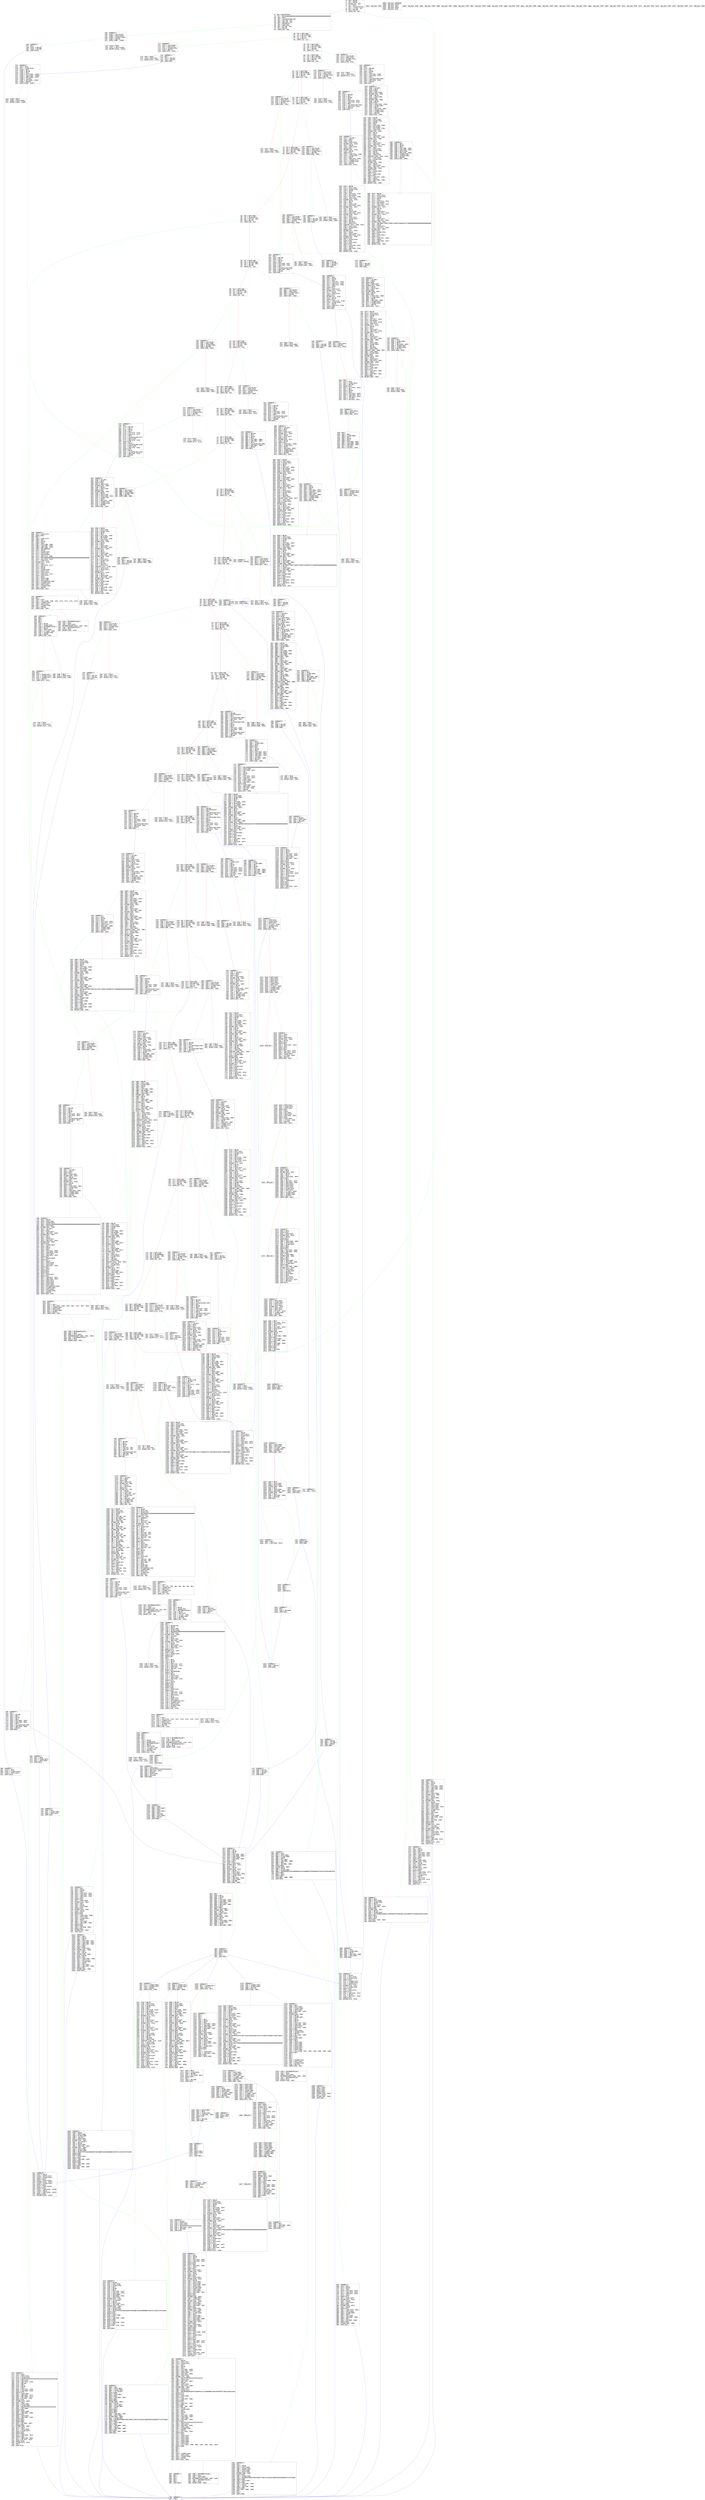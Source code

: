 digraph "graph.cfg.gv" {
	subgraph global {
		node [fontname=Courier fontsize=30.0 rank=same shape=box]
		block_0 [label="0: %00 = #0x80\l2: %01 = #0x40\l4: MSTORE(%01, %00)\l5: %02 = #0x4\l7: %03 = CALLDATASIZE()\l8: %04 = LT(%03, %02)\l9: %05 = #0x195\lc: JUMPI(%05, %04)\l"]
		block_d [label="d: %06 = #0xFFFFFFFF\l12: %07 = #0x100000000000000000000000000000000000000000000000000000000\l30: %08 = #0x0\l32: %09 = CALLDATALOAD(%08)\l33: %0A = DIV(%09, %07)\l34: %0B = AND(%0A, %06)\l35: %0C = #0x8497077\l3a: %0D = DUP2(%0B)\l3b: %0E = EQ(%0B, %0C)\l3c: %0F = #0x19A\l3f: JUMPI(%0F, %0E)\l"]
		block_40 [label="40: %10 = DUP1(%0B)\l41: %11 = #0x11952369\l46: %12 = EQ(%11, %0B)\l47: %13 = #0x1C1\l4a: JUMPI(%13, %12)\l"]
		block_4b [label="4b: %14 = DUP1(%0B)\l4c: %15 = #0x13AF4035\l51: %16 = EQ(%15, %0B)\l52: %17 = #0x1D8\l55: JUMPI(%17, %16)\l"]
		block_56 [label="56: %18 = DUP1(%0B)\l57: %19 = #0x173825D9\l5c: %1A = EQ(%19, %0B)\l5d: %1B = #0x1F9\l60: JUMPI(%1B, %1A)\l"]
		block_61 [label="61: %1C = DUP1(%0B)\l62: %1D = #0x2F54BF6E\l67: %1E = EQ(%1D, %0B)\l68: %1F = #0x21A\l6b: JUMPI(%1F, %1E)\l"]
		block_6c [label="6c: %20 = DUP1(%0B)\l6d: %21 = #0x3CCFD60B\l72: %22 = EQ(%21, %0B)\l73: %23 = #0x24F\l76: JUMPI(%23, %22)\l"]
		block_77 [label="77: %24 = DUP1(%0B)\l78: %25 = #0x3F4BA83A\l7d: %26 = EQ(%25, %0B)\l7e: %27 = #0x264\l81: JUMPI(%27, %26)\l"]
		block_82 [label="82: %28 = DUP1(%0B)\l83: %29 = #0x46195C12\l88: %2A = EQ(%29, %0B)\l89: %2B = #0x279\l8c: JUMPI(%2B, %2A)\l"]
		block_8d [label="8d: %2C = DUP1(%0B)\l8e: %2D = #0x5C975ABB\l93: %2E = EQ(%2D, %0B)\l94: %2F = #0x29A\l97: JUMPI(%2F, %2E)\l"]
		block_98 [label="98: %30 = DUP1(%0B)\l99: %31 = #0x6D70F7AE\l9e: %32 = EQ(%31, %0B)\l9f: %33 = #0x2AF\la2: JUMPI(%33, %32)\l"]
		block_a3 [label="a3: %34 = DUP1(%0B)\la4: %35 = #0x7065CB48\la9: %36 = EQ(%35, %0B)\laa: %37 = #0x2D0\lad: JUMPI(%37, %36)\l"]
		block_ae [label="ae: %38 = DUP1(%0B)\laf: %39 = #0x77B8B1C7\lb4: %3A = EQ(%39, %0B)\lb5: %3B = #0x2F1\lb8: JUMPI(%3B, %3A)\l"]
		block_b9 [label="b9: %3C = DUP1(%0B)\lba: %3D = #0x7D697625\lbf: %3E = EQ(%3D, %0B)\lc0: %3F = #0x31E\lc3: JUMPI(%3F, %3E)\l"]
		block_c4 [label="c4: %40 = DUP1(%0B)\lc5: %41 = #0x80255866\lca: %42 = EQ(%41, %0B)\lcb: %43 = #0x332\lce: JUMPI(%43, %42)\l"]
		block_cf [label="cf: %44 = DUP1(%0B)\ld0: %45 = #0x8456CB59\ld5: %46 = EQ(%45, %0B)\ld6: %47 = #0x347\ld9: JUMPI(%47, %46)\l"]
		block_da [label="da: %48 = DUP1(%0B)\ldb: %49 = #0x8634DCC6\le0: %4A = EQ(%49, %0B)\le1: %4B = #0x35C\le4: JUMPI(%4B, %4A)\l"]
		block_e5 [label="e5: %4C = DUP1(%0B)\le6: %4D = #0x8A657727\leb: %4E = EQ(%4D, %0B)\lec: %4F = #0x364\lef: JUMPI(%4F, %4E)\l"]
		block_f0 [label="f0: %50 = DUP1(%0B)\lf1: %51 = #0x94A89233\lf6: %52 = EQ(%51, %0B)\lf7: %53 = #0x379\lfa: JUMPI(%53, %52)\l"]
		block_fb [label="fb: %54 = DUP1(%0B)\lfc: %55 = #0x9652713E\l101: %56 = EQ(%55, %0B)\l102: %57 = #0x38E\l105: JUMPI(%57, %56)\l"]
		block_106 [label="106: %58 = DUP1(%0B)\l107: %59 = #0x976EF75B\l10c: %5A = EQ(%59, %0B)\l10d: %5B = #0x3AF\l110: JUMPI(%5B, %5A)\l"]
		block_111 [label="111: %5C = DUP1(%0B)\l112: %5D = #0x9870D7FE\l117: %5E = EQ(%5D, %0B)\l118: %5F = #0x3E0\l11b: JUMPI(%5F, %5E)\l"]
		block_11c [label="11c: %60 = DUP1(%0B)\l11d: %61 = #0xA055D455\l122: %62 = EQ(%61, %0B)\l123: %63 = #0x401\l126: JUMPI(%63, %62)\l"]
		block_127 [label="127: %64 = DUP1(%0B)\l128: %65 = #0xA0EF91DF\l12d: %66 = EQ(%65, %0B)\l12e: %67 = #0x422\l131: JUMPI(%67, %66)\l"]
		block_132 [label="132: %68 = DUP1(%0B)\l133: %69 = #0xAC8A584A\l138: %6A = EQ(%69, %0B)\l139: %6B = #0x437\l13c: JUMPI(%6B, %6A)\l"]
		block_13d [label="13d: %6C = DUP1(%0B)\l13e: %6D = #0xC4590D3F\l143: %6E = EQ(%6D, %0B)\l144: %6F = #0x458\l147: JUMPI(%6F, %6E)\l"]
		block_148 [label="148: %70 = DUP1(%0B)\l149: %71 = #0xC6B72A1F\l14e: %72 = EQ(%71, %0B)\l14f: %73 = #0x279\l152: JUMPI(%73, %72)\l"]
		block_153 [label="153: %74 = DUP1(%0B)\l154: %75 = #0xD0E30DB0\l159: %76 = EQ(%75, %0B)\l15a: %77 = #0x473\l15d: JUMPI(%77, %76)\l"]
		block_15e [label="15e: %78 = DUP1(%0B)\l15f: %79 = #0xD1696A5B\l164: %7A = EQ(%79, %0B)\l165: %7B = #0x47B\l168: JUMPI(%7B, %7A)\l"]
		block_169 [label="169: %7C = DUP1(%0B)\l16a: %7D = #0xDDF02B85\l16f: %7E = EQ(%7D, %0B)\l170: %7F = #0x490\l173: JUMPI(%7F, %7E)\l"]
		block_174 [label="174: %80 = DUP1(%0B)\l175: %81 = #0xE80DB5DB\l17a: %82 = EQ(%81, %0B)\l17b: %83 = #0x4B4\l17e: JUMPI(%83, %82)\l"]
		block_17f [label="17f: %84 = DUP1(%0B)\l180: %85 = #0xEB4A9670\l185: %86 = EQ(%85, %0B)\l186: %87 = #0x4C9\l189: JUMPI(%87, %86)\l"]
		block_18a [label="18a: %88 = DUP1(%0B)\l18b: %89 = #0xF4F3B200\l190: %8A = EQ(%89, %0B)\l191: %8B = #0x4EA\l194: JUMPI(%8B, %8A)\l"]
		block_195 [label="195: JUMPDEST()\l196: %1020 = #0x0\l198: %1021 = DUP1(%1020)\l199: REVERT(%1020, %1020)\l"]
		block_19a [label="19a: JUMPDEST()\l19b: %100C = CALLVALUE()\l19c: %100D = DUP1(%100C)\l19d: %100E = ISZERO(%100C)\l19e: %100F = #0x1A6\l1a1: JUMPI(%100F, %100E)\l"]
		block_1a2 [label="1a2: %1010 = #0x0\l1a4: %1011 = DUP1(%1010)\l1a5: REVERT(%1010, %1010)\l"]
		block_1a6 [label="1a6: JUMPDEST()\l1a7: POP()\l1a8: %1012 = #0x1AF\l1ab: %1013 = #0x50B\l1ae: JUMP(%1013)\l"]
		block_1af [label="1af: JUMPDEST()\l1b0: %1017 = #0x40\l1b2: %1018 = DUP1(%1017)\l1b3: %1019 = MLOAD(%1017)\l1b4: SWAP2(%1015)\l1b5: %101A = DUP3(%1019)\l1b6: MSTORE(%1019, %1015)\l1b7: %101B = MLOAD(%1017)\l1b8: SWAP1(%1019)\l1b9: %101C = DUP2(%101B)\l1ba: SWAP1(%1019)\l1bb: %101D = SUB(%1019, %101B)\l1bc: %101E = #0x20\l1be: %101F = ADD(%101E, %101D)\l1bf: SWAP1(%101B)\l1c0: RETURN(%101B, %101F)\l"]
		block_1c1 [label="1c1: JUMPDEST()\l1c2: %FF6 = CALLVALUE()\l1c3: %FF7 = DUP1(%FF6)\l1c4: %FF8 = ISZERO(%FF6)\l1c5: %FF9 = #0x1CD\l1c8: JUMPI(%FF9, %FF8)\l"]
		block_1c9 [label="1c9: %FFA = #0x0\l1cb: %FFB = DUP1(%FFA)\l1cc: REVERT(%FFA, %FFA)\l"]
		block_1cd [label="1cd: JUMPDEST()\l1ce: POP()\l1cf: %FFC = #0x1D6\l1d2: %FFD = #0x511\l1d5: JUMP(%FFD)\l"]
		block_1d6 [label="1d6: JUMPDEST()\l1d7: STOP()\l"]
		block_1d8 [label="1d8: JUMPDEST()\l1d9: %F78 = CALLVALUE()\l1da: %F79 = DUP1(%F78)\l1db: %F7A = ISZERO(%F78)\l1dc: %F7B = #0x1E4\l1df: JUMPI(%F7B, %F7A)\l"]
		block_1e0 [label="1e0: %F7C = #0x0\l1e2: %F7D = DUP1(%F7C)\l1e3: REVERT(%F7C, %F7C)\l"]
		block_1e4 [label="1e4: JUMPDEST()\l1e5: POP()\l1e6: %F7E = #0x1D6\l1e9: %F7F = #0x1\l1eb: %F80 = #0xA0\l1ed: %F81 = #0x2\l1ef: %F82 = EXP(%F81, %F80)\l1f0: %F83 = SUB(%F82, %F7F)\l1f1: %F84 = #0x4\l1f3: %F85 = CALLDATALOAD(%F84)\l1f4: %F86 = AND(%F85, %F83)\l1f5: %F87 = #0x52E\l1f8: JUMP(%F87)\l"]
		block_1f9 [label="1f9: JUMPDEST()\l1fa: %F29 = CALLVALUE()\l1fb: %F2A = DUP1(%F29)\l1fc: %F2B = ISZERO(%F29)\l1fd: %F2C = #0x205\l200: JUMPI(%F2C, %F2B)\l"]
		block_201 [label="201: %F2D = #0x0\l203: %F2E = DUP1(%F2D)\l204: REVERT(%F2D, %F2D)\l"]
		block_205 [label="205: JUMPDEST()\l206: POP()\l207: %F2F = #0x1D6\l20a: %F30 = #0x1\l20c: %F31 = #0xA0\l20e: %F32 = #0x2\l210: %F33 = EXP(%F32, %F31)\l211: %F34 = SUB(%F33, %F30)\l212: %F35 = #0x4\l214: %F36 = CALLDATALOAD(%F35)\l215: %F37 = AND(%F36, %F34)\l216: %F38 = #0x619\l219: JUMP(%F38)\l"]
		block_21a [label="21a: JUMPDEST()\l21b: %EFF = CALLVALUE()\l21c: %F00 = DUP1(%EFF)\l21d: %F01 = ISZERO(%EFF)\l21e: %F02 = #0x226\l221: JUMPI(%F02, %F01)\l"]
		block_222 [label="222: %F03 = #0x0\l224: %F04 = DUP1(%F03)\l225: REVERT(%F03, %F03)\l"]
		block_226 [label="226: JUMPDEST()\l227: POP()\l228: %F05 = #0x23B\l22b: %F06 = #0x1\l22d: %F07 = #0xA0\l22f: %F08 = #0x2\l231: %F09 = EXP(%F08, %F07)\l232: %F0A = SUB(%F09, %F06)\l233: %F0B = #0x4\l235: %F0C = CALLDATALOAD(%F0B)\l236: %F0D = AND(%F0C, %F0A)\l237: %F0E = #0x691\l23a: JUMP(%F0E)\l"]
		block_23b [label="23b: JUMPDEST()\l23c: %F1E = #0x40\l23e: %F1F = DUP1(%F1E)\l23f: %F20 = MLOAD(%F1E)\l240: SWAP2(%F1D)\l241: %F21 = ISZERO(%F1D)\l242: %F22 = ISZERO(%F21)\l243: %F23 = DUP3(%F20)\l244: MSTORE(%F20, %F22)\l245: %F24 = MLOAD(%F1E)\l246: SWAP1(%F20)\l247: %F25 = DUP2(%F24)\l248: SWAP1(%F20)\l249: %F26 = SUB(%F20, %F24)\l24a: %F27 = #0x20\l24c: %F28 = ADD(%F27, %F26)\l24d: SWAP1(%F24)\l24e: RETURN(%F24, %F28)\l"]
		block_24f [label="24f: JUMPDEST()\l250: %EA7 = CALLVALUE()\l251: %EA8 = DUP1(%EA7)\l252: %EA9 = ISZERO(%EA7)\l253: %EAA = #0x25B\l256: JUMPI(%EAA, %EA9)\l"]
		block_257 [label="257: %EAB = #0x0\l259: %EAC = DUP1(%EAB)\l25a: REVERT(%EAB, %EAB)\l"]
		block_25b [label="25b: JUMPDEST()\l25c: POP()\l25d: %EAD = #0x1D6\l260: %EAE = #0x6AF\l263: JUMP(%EAE)\l"]
		block_264 [label="264: JUMPDEST()\l265: %E5E = CALLVALUE()\l266: %E5F = DUP1(%E5E)\l267: %E60 = ISZERO(%E5E)\l268: %E61 = #0x270\l26b: JUMPI(%E61, %E60)\l"]
		block_26c [label="26c: %E62 = #0x0\l26e: %E63 = DUP1(%E62)\l26f: REVERT(%E62, %E62)\l"]
		block_270 [label="270: JUMPDEST()\l271: POP()\l272: %E64 = #0x1D6\l275: %E65 = #0x6F2\l278: JUMP(%E65)\l"]
		block_279 [label="279: JUMPDEST()\l27a: %DEC = CALLVALUE()\l27b: %DED = DUP1(%DEC)\l27c: %DEE = ISZERO(%DEC)\l27d: %DEF = #0x285\l280: JUMPI(%DEF, %DEE)\l"]
		block_281 [label="281: %DF0 = #0x0\l283: %DF1 = DUP1(%DF0)\l284: REVERT(%DF0, %DF0)\l"]
		block_285 [label="285: JUMPDEST()\l286: POP()\l287: %DF2 = #0x1D6\l28a: %DF3 = #0x1\l28c: %DF4 = #0xA0\l28e: %DF5 = #0x2\l290: %DF6 = EXP(%DF5, %DF4)\l291: %DF7 = SUB(%DF6, %DF3)\l292: %DF8 = #0x4\l294: %DF9 = CALLDATALOAD(%DF8)\l295: %DFA = AND(%DF9, %DF7)\l296: %DFB = #0x78F\l299: JUMP(%DFB)\l"]
		block_29a [label="29a: JUMPDEST()\l29b: %DD4 = CALLVALUE()\l29c: %DD5 = DUP1(%DD4)\l29d: %DD6 = ISZERO(%DD4)\l29e: %DD7 = #0x2A6\l2a1: JUMPI(%DD7, %DD6)\l"]
		block_2a2 [label="2a2: %DD8 = #0x0\l2a4: %DD9 = DUP1(%DD8)\l2a5: REVERT(%DD8, %DD8)\l"]
		block_2a6 [label="2a6: JUMPDEST()\l2a7: POP()\l2a8: %DDA = #0x23B\l2ab: %DDB = #0x868\l2ae: JUMP(%DDB)\l"]
		block_2af [label="2af: JUMPDEST()\l2b0: %D8B = CALLVALUE()\l2b1: %D8C = DUP1(%D8B)\l2b2: %D8D = ISZERO(%D8B)\l2b3: %D8E = #0x2BB\l2b6: JUMPI(%D8E, %D8D)\l"]
		block_2b7 [label="2b7: %D8F = #0x0\l2b9: %D90 = DUP1(%D8F)\l2ba: REVERT(%D8F, %D8F)\l"]
		block_2bb [label="2bb: JUMPDEST()\l2bc: POP()\l2bd: %D91 = #0x23B\l2c0: %D92 = #0x1\l2c2: %D93 = #0xA0\l2c4: %D94 = #0x2\l2c6: %D95 = EXP(%D94, %D93)\l2c7: %D96 = SUB(%D95, %D92)\l2c8: %D97 = #0x4\l2ca: %D98 = CALLDATALOAD(%D97)\l2cb: %D99 = AND(%D98, %D96)\l2cc: %D9A = #0x871\l2cf: JUMP(%D9A)\l"]
		block_2d0 [label="2d0: JUMPDEST()\l2d1: %D16 = CALLVALUE()\l2d2: %D17 = DUP1(%D16)\l2d3: %D18 = ISZERO(%D16)\l2d4: %D19 = #0x2DC\l2d7: JUMPI(%D19, %D18)\l"]
		block_2d8 [label="2d8: %D1A = #0x0\l2da: %D1B = DUP1(%D1A)\l2db: REVERT(%D1A, %D1A)\l"]
		block_2dc [label="2dc: JUMPDEST()\l2dd: POP()\l2de: %D1C = #0x1D6\l2e1: %D1D = #0x1\l2e3: %D1E = #0xA0\l2e5: %D1F = #0x2\l2e7: %D20 = EXP(%D1F, %D1E)\l2e8: %D21 = SUB(%D20, %D1D)\l2e9: %D22 = #0x4\l2eb: %D23 = CALLDATALOAD(%D22)\l2ec: %D24 = AND(%D23, %D21)\l2ed: %D25 = #0x8B6\l2f0: JUMP(%D25)\l"]
		block_2f1 [label="2f1: JUMPDEST()\l2f2: %C70 = CALLVALUE()\l2f3: %C71 = DUP1(%C70)\l2f4: %C72 = ISZERO(%C70)\l2f5: %C73 = #0x2FD\l2f8: JUMPI(%C73, %C72)\l"]
		block_2f9 [label="2f9: %C74 = #0x0\l2fb: %C75 = DUP1(%C74)\l2fc: REVERT(%C74, %C74)\l"]
		block_2fd [label="2fd: JUMPDEST()\l2fe: POP()\l2ff: %C76 = #0x1D6\l302: %C77 = #0x1\l304: %C78 = #0xA0\l306: %C79 = #0x2\l308: %C7A = EXP(%C79, %C78)\l309: %C7B = SUB(%C7A, %C77)\l30a: %C7C = #0x4\l30c: %C7D = CALLDATALOAD(%C7C)\l30d: %C7E = DUP2(%C7B)\l30e: %C7F = AND(%C7B, %C7D)\l30f: SWAP1(%C7B)\l310: %C80 = #0x24\l312: %C81 = CALLDATALOAD(%C80)\l313: %C82 = DUP2(%C7B)\l314: %C83 = AND(%C7B, %C81)\l315: SWAP1(%C7B)\l316: %C84 = #0x44\l318: %C85 = CALLDATALOAD(%C84)\l319: %C86 = AND(%C85, %C7B)\l31a: %C87 = #0x991\l31d: JUMP(%C87)\l"]
		block_31e [label="31e: JUMPDEST()\l31f: %BCE = #0x1D6\l322: %BCF = #0x1\l324: %BD0 = #0xA0\l326: %BD1 = #0x2\l328: %BD2 = EXP(%BD1, %BD0)\l329: %BD3 = SUB(%BD2, %BCF)\l32a: %BD4 = #0x4\l32c: %BD5 = CALLDATALOAD(%BD4)\l32d: %BD6 = AND(%BD5, %BD3)\l32e: %BD7 = #0xADC\l331: JUMP(%BD7)\l"]
		block_332 [label="332: JUMPDEST()\l333: %BBA = CALLVALUE()\l334: %BBB = DUP1(%BBA)\l335: %BBC = ISZERO(%BBA)\l336: %BBD = #0x33E\l339: JUMPI(%BBD, %BBC)\l"]
		block_33a [label="33a: %BBE = #0x0\l33c: %BBF = DUP1(%BBE)\l33d: REVERT(%BBE, %BBE)\l"]
		block_33e [label="33e: JUMPDEST()\l33f: POP()\l340: %BC0 = #0x1AF\l343: %BC1 = #0xB6F\l346: JUMP(%BC1)\l"]
		block_347 [label="347: JUMPDEST()\l348: %B70 = CALLVALUE()\l349: %B71 = DUP1(%B70)\l34a: %B72 = ISZERO(%B70)\l34b: %B73 = #0x353\l34e: JUMPI(%B73, %B72)\l"]
		block_34f [label="34f: %B74 = #0x0\l351: %B75 = DUP1(%B74)\l352: REVERT(%B74, %B74)\l"]
		block_353 [label="353: JUMPDEST()\l354: POP()\l355: %B76 = #0x1D6\l358: %B77 = #0xB75\l35b: JUMP(%B77)\l"]
		block_35c [label="35c: JUMPDEST()\l35d: %ADC = #0x1D6\l360: %ADD = #0xC14\l363: JUMP(%ADD)\l"]
		block_364 [label="364: JUMPDEST()\l365: %AC8 = CALLVALUE()\l366: %AC9 = DUP1(%AC8)\l367: %ACA = ISZERO(%AC8)\l368: %ACB = #0x370\l36b: JUMPI(%ACB, %ACA)\l"]
		block_36c [label="36c: %ACC = #0x0\l36e: %ACD = DUP1(%ACC)\l36f: REVERT(%ACC, %ACC)\l"]
		block_370 [label="370: JUMPDEST()\l371: POP()\l372: %ACE = #0x1AF\l375: %ACF = #0xCA6\l378: JUMP(%ACF)\l"]
		block_379 [label="379: JUMPDEST()\l37a: %AB4 = CALLVALUE()\l37b: %AB5 = DUP1(%AB4)\l37c: %AB6 = ISZERO(%AB4)\l37d: %AB7 = #0x385\l380: JUMPI(%AB7, %AB6)\l"]
		block_381 [label="381: %AB8 = #0x0\l383: %AB9 = DUP1(%AB8)\l384: REVERT(%AB8, %AB8)\l"]
		block_385 [label="385: JUMPDEST()\l386: POP()\l387: %ABA = #0x23B\l38a: %ABB = #0xCAC\l38d: JUMP(%ABB)\l"]
		block_38e [label="38e: JUMPDEST()\l38f: %5D3 = #0x1D6\l392: %5D4 = #0xFFFFFFFFFF\l398: %5D5 = #0x4\l39a: %5D6 = CALLDATALOAD(%5D5)\l39b: %5D7 = AND(%5D6, %5D4)\l39c: %5D8 = #0x24\l39e: %5D9 = CALLDATALOAD(%5D8)\l39f: %5DA = #0x1\l3a1: %5DB = #0xA0\l3a3: %5DC = #0x2\l3a5: %5DD = EXP(%5DC, %5DB)\l3a6: %5DE = SUB(%5DD, %5DA)\l3a7: %5DF = #0x44\l3a9: %5E0 = CALLDATALOAD(%5DF)\l3aa: %5E1 = AND(%5E0, %5DE)\l3ab: %5E2 = #0xCB2\l3ae: JUMP(%5E2)\l"]
		block_3af [label="3af: JUMPDEST()\l3b0: %5B3 = CALLVALUE()\l3b1: %5B4 = DUP1(%5B3)\l3b2: %5B5 = ISZERO(%5B3)\l3b3: %5B6 = #0x3BB\l3b6: JUMPI(%5B6, %5B5)\l"]
		block_3b7 [label="3b7: %5B7 = #0x0\l3b9: %5B8 = DUP1(%5B7)\l3ba: REVERT(%5B7, %5B7)\l"]
		block_3bb [label="3bb: JUMPDEST()\l3bc: POP()\l3bd: %5B9 = #0x3C4\l3c0: %5BA = #0xE6B\l3c3: JUMP(%5BA)\l"]
		block_3c4 [label="3c4: JUMPDEST()\l3c5: %5C4 = #0x40\l3c7: %5C5 = DUP1(%5C4)\l3c8: %5C6 = MLOAD(%5C4)\l3c9: %5C7 = #0x1\l3cb: %5C8 = #0xA0\l3cd: %5C9 = #0x2\l3cf: %5CA = EXP(%5C9, %5C8)\l3d0: %5CB = SUB(%5CA, %5C7)\l3d1: SWAP1(%5C6)\l3d2: SWAP3(%5C2)\l3d3: %5CC = AND(%5C2, %5CB)\l3d4: %5CD = DUP3(%5C6)\l3d5: MSTORE(%5C6, %5CC)\l3d6: %5CE = MLOAD(%5C4)\l3d7: SWAP1(%5C6)\l3d8: %5CF = DUP2(%5CE)\l3d9: SWAP1(%5C6)\l3da: %5D0 = SUB(%5C6, %5CE)\l3db: %5D1 = #0x20\l3dd: %5D2 = ADD(%5D1, %5D0)\l3de: SWAP1(%5CE)\l3df: RETURN(%5CE, %5D2)\l"]
		block_3e0 [label="3e0: JUMPDEST()\l3e1: %53E = CALLVALUE()\l3e2: %53F = DUP1(%53E)\l3e3: %540 = ISZERO(%53E)\l3e4: %541 = #0x3EC\l3e7: JUMPI(%541, %540)\l"]
		block_3e8 [label="3e8: %542 = #0x0\l3ea: %543 = DUP1(%542)\l3eb: REVERT(%542, %542)\l"]
		block_3ec [label="3ec: JUMPDEST()\l3ed: POP()\l3ee: %544 = #0x1D6\l3f1: %545 = #0x1\l3f3: %546 = #0xA0\l3f5: %547 = #0x2\l3f7: %548 = EXP(%547, %546)\l3f8: %549 = SUB(%548, %545)\l3f9: %54A = #0x4\l3fb: %54B = CALLDATALOAD(%54A)\l3fc: %54C = AND(%54B, %549)\l3fd: %54D = #0xE7A\l400: JUMP(%54D)\l"]
		block_401 [label="401: JUMPDEST()\l402: %51F = #0x1D6\l405: %520 = #0xFFFFFFFFFF\l40b: %521 = #0x4\l40d: %522 = CALLDATALOAD(%521)\l40e: %523 = AND(%522, %520)\l40f: %524 = #0x24\l411: %525 = CALLDATALOAD(%524)\l412: %526 = #0x1\l414: %527 = #0xA0\l416: %528 = #0x2\l418: %529 = EXP(%528, %527)\l419: %52A = SUB(%529, %526)\l41a: %52B = #0x44\l41c: %52C = CALLDATALOAD(%52B)\l41d: %52D = AND(%52C, %52A)\l41e: %52E = #0xF58\l421: JUMP(%52E)\l"]
		block_422 [label="422: JUMPDEST()\l423: %4E7 = CALLVALUE()\l424: %4E8 = DUP1(%4E7)\l425: %4E9 = ISZERO(%4E7)\l426: %4EA = #0x42E\l429: JUMPI(%4EA, %4E9)\l"]
		block_42a [label="42a: %4EB = #0x0\l42c: %4EC = DUP1(%4EB)\l42d: REVERT(%4EB, %4EB)\l"]
		block_42e [label="42e: JUMPDEST()\l42f: POP()\l430: %4ED = #0x1D6\l433: %4EE = #0xF6F\l436: JUMP(%4EE)\l"]
		block_437 [label="437: JUMPDEST()\l438: %498 = CALLVALUE()\l439: %499 = DUP1(%498)\l43a: %49A = ISZERO(%498)\l43b: %49B = #0x443\l43e: JUMPI(%49B, %49A)\l"]
		block_43f [label="43f: %49C = #0x0\l441: %49D = DUP1(%49C)\l442: REVERT(%49C, %49C)\l"]
		block_443 [label="443: JUMPDEST()\l444: POP()\l445: %49E = #0x1D6\l448: %49F = #0x1\l44a: %4A0 = #0xA0\l44c: %4A1 = #0x2\l44e: %4A2 = EXP(%4A1, %4A0)\l44f: %4A3 = SUB(%4A2, %49F)\l450: %4A4 = #0x4\l452: %4A5 = CALLDATALOAD(%4A4)\l453: %4A6 = AND(%4A5, %4A3)\l454: %4A7 = #0xFC6\l457: JUMP(%4A7)\l"]
		block_458 [label="458: JUMPDEST()\l459: %45C = CALLVALUE()\l45a: %45D = DUP1(%45C)\l45b: %45E = ISZERO(%45C)\l45c: %45F = #0x464\l45f: JUMPI(%45F, %45E)\l"]
		block_460 [label="460: %460 = #0x0\l462: %461 = DUP1(%460)\l463: REVERT(%460, %460)\l"]
		block_464 [label="464: JUMPDEST()\l465: POP()\l466: %462 = #0x1D6\l469: %463 = #0x4\l46b: %464 = CALLDATALOAD(%463)\l46c: %465 = #0x24\l46e: %466 = CALLDATALOAD(%465)\l46f: %467 = #0x103E\l472: JUMP(%467)\l"]
		block_473 [label="473: JUMPDEST()\l474: %3D9 = #0x1D6\l477: %3DA = #0x10A0\l47a: JUMP(%3DA)\l"]
		block_47b [label="47b: JUMPDEST()\l47c: %3B9 = CALLVALUE()\l47d: %3BA = DUP1(%3B9)\l47e: %3BB = ISZERO(%3B9)\l47f: %3BC = #0x487\l482: JUMPI(%3BC, %3BB)\l"]
		block_483 [label="483: %3BD = #0x0\l485: %3BE = DUP1(%3BD)\l486: REVERT(%3BD, %3BD)\l"]
		block_487 [label="487: JUMPDEST()\l488: POP()\l489: %3BF = #0x3C4\l48c: %3C0 = #0x10DC\l48f: JUMP(%3C0)\l"]
		block_490 [label="490: JUMPDEST()\l491: %295 = CALLVALUE()\l492: %296 = DUP1(%295)\l493: %297 = ISZERO(%295)\l494: %298 = #0x49C\l497: JUMPI(%298, %297)\l"]
		block_498 [label="498: %299 = #0x0\l49a: %29A = DUP1(%299)\l49b: REVERT(%299, %299)\l"]
		block_49c [label="49c: JUMPDEST()\l49d: POP()\l49e: %29B = #0x1D6\l4a1: %29C = #0x4\l4a3: %29D = CALLDATALOAD(%29C)\l4a4: %29E = #0x1\l4a6: %29F = #0xA0\l4a8: %2A0 = #0x2\l4aa: %2A1 = EXP(%2A0, %29F)\l4ab: %2A2 = SUB(%2A1, %29E)\l4ac: %2A3 = #0x24\l4ae: %2A4 = CALLDATALOAD(%2A3)\l4af: %2A5 = AND(%2A4, %2A2)\l4b0: %2A6 = #0x10EB\l4b3: JUMP(%2A6)\l"]
		block_4b4 [label="4b4: JUMPDEST()\l4b5: %273 = CALLVALUE()\l4b6: %274 = DUP1(%273)\l4b7: %275 = ISZERO(%273)\l4b8: %276 = #0x4C0\l4bb: JUMPI(%276, %275)\l"]
		block_4bc [label="4bc: %277 = #0x0\l4be: %278 = DUP1(%277)\l4bf: REVERT(%277, %277)\l"]
		block_4c0 [label="4c0: JUMPDEST()\l4c1: POP()\l4c2: %279 = #0x3C4\l4c5: %27A = #0x1294\l4c8: JUMP(%27A)\l"]
		block_4c9 [label="4c9: JUMPDEST()\l4ca: %146 = CALLVALUE()\l4cb: %147 = DUP1(%146)\l4cc: %148 = ISZERO(%146)\l4cd: %149 = #0x4D5\l4d0: JUMPI(%149, %148)\l"]
		block_4d1 [label="4d1: %14A = #0x0\l4d3: %14B = DUP1(%14A)\l4d4: REVERT(%14A, %14A)\l"]
		block_4d5 [label="4d5: JUMPDEST()\l4d6: POP()\l4d7: %14C = #0x1AF\l4da: %14D = #0x1\l4dc: %14E = #0xA0\l4de: %14F = #0x2\l4e0: %150 = EXP(%14F, %14E)\l4e1: %151 = SUB(%150, %14D)\l4e2: %152 = #0x4\l4e4: %153 = CALLDATALOAD(%152)\l4e5: %154 = AND(%153, %151)\l4e6: %155 = #0x12A8\l4e9: JUMP(%155)\l"]
		block_4ea [label="4ea: JUMPDEST()\l4eb: %8E = CALLVALUE()\l4ec: %8F = DUP1(%8E)\l4ed: %90 = ISZERO(%8E)\l4ee: %91 = #0x4F6\l4f1: JUMPI(%91, %90)\l"]
		block_4f2 [label="4f2: %92 = #0x0\l4f4: %93 = DUP1(%92)\l4f5: REVERT(%92, %92)\l"]
		block_4f6 [label="4f6: JUMPDEST()\l4f7: POP()\l4f8: %94 = #0x1D6\l4fb: %95 = #0x1\l4fd: %96 = #0xA0\l4ff: %97 = #0x2\l501: %98 = EXP(%97, %96)\l502: %99 = SUB(%98, %95)\l503: %9A = #0x4\l505: %9B = CALLDATALOAD(%9A)\l506: %9C = AND(%9B, %99)\l507: %9D = #0x1373\l50a: JUMP(%9D)\l"]
		block_50b [label="50b: JUMPDEST()\l50c: %1014 = #0x5\l50e: %1015 = SLOAD(%1014)\l50f: %1016 = DUP2(%1012)\l510: JUMP(%1012)\l"]
		block_511 [label="511: JUMPDEST()\l512: %FFE = #0x4\l514: %FFF = SLOAD(%FFE)\l515: %1000 = #0x1\l517: %1001 = #0xA0\l519: %1002 = #0x2\l51b: %1003 = EXP(%1002, %1001)\l51c: %1004 = SUB(%1003, %1000)\l51d: %1005 = AND(%1004, %FFF)\l51e: %1006 = CALLER()\l51f: %1007 = EQ(%1006, %1005)\l520: %1008 = #0x528\l523: JUMPI(%1008, %1007)\l"]
		block_524 [label="524: %1009 = #0x0\l526: %100A = DUP1(%1009)\l527: REVERT(%1009, %1009)\l"]
		block_528 [label="528: JUMPDEST()\l529: %100B = #0x52C\l"]
		block_52c [label="52c: JUMPDEST()\l52d: JUMP(%100B)\l"]
		block_52e [label="52e: JUMPDEST()\l52f: %F88 = CALLER()\l530: %F89 = #0x0\l532: SWAP1(%F88)\l533: %F8A = DUP2(%F89)\l534: MSTORE(%F89, %F88)\l535: %F8B = #0x20\l537: %F8C = DUP2(%F89)\l538: SWAP1(%F8B)\l539: MSTORE(%F8B, %F89)\l53a: %F8D = #0x40\l53c: SWAP1(%F89)\l53d: %F8E = SHA3(%F89, %F8D)\l53e: %F8F = SLOAD(%F8E)\l53f: %F90 = #0xFF\l541: %F91 = AND(%F90, %F8F)\l542: %F92 = ISZERO(%F91)\l543: %F93 = ISZERO(%F92)\l544: %F94 = #0x585\l547: JUMPI(%F94, %F93)\l"]
		block_548 [label="548: %F95 = #0x40\l54a: %F96 = DUP1(%F95)\l54b: %F97 = MLOAD(%F95)\l54c: %F98 = #0xE5\l54e: %F99 = #0x2\l550: %F9A = EXP(%F99, %F98)\l551: %F9B = #0x461BCD\l555: %F9C = MUL(%F9B, %F9A)\l556: %F9D = DUP2(%F97)\l557: MSTORE(%F97, %F9C)\l558: %F9E = #0x20\l55a: %F9F = #0x4\l55c: %FA0 = DUP3(%F97)\l55d: %FA1 = ADD(%F97, %F9F)\l55e: MSTORE(%FA1, %F9E)\l55f: %FA2 = #0xD\l561: %FA3 = #0x24\l563: %FA4 = DUP3(%F97)\l564: %FA5 = ADD(%F97, %FA3)\l565: MSTORE(%FA5, %FA2)\l566: %FA6 = #0x0\l568: %FA7 = DUP1(%FA6)\l569: %FA8 = MLOAD(%FA6)\l56a: %FA9 = #0x20\l56c: %FAA = #0x1655\l56f: %FAB = DUP4(%FA6)\l570: CODECOPY(%FA6, %FAA, %FA9)\l571: %FAC = DUP2(%FA6)\l572: %FAD = MLOAD(%FA6)\l573: SWAP2(%FA6)\l574: MSTORE(%FA6, %FA8)\l575: %FAE = #0x44\l577: %FAF = DUP3(%F97)\l578: %FB0 = ADD(%F97, %FAE)\l579: MSTORE(%FB0, %FAD)\l57a: SWAP1(%F95)\l57b: %FB1 = MLOAD(%F95)\l57c: SWAP1(%F97)\l57d: %FB2 = DUP2(%FB1)\l57e: SWAP1(%F97)\l57f: %FB3 = SUB(%F97, %FB1)\l580: %FB4 = #0x64\l582: %FB5 = ADD(%FB4, %FB3)\l583: SWAP1(%FB1)\l584: REVERT(%FB1, %FB5)\l"]
		block_585 [label="585: JUMPDEST()\l586: %FB6 = #0x1\l588: %FB7 = #0xA0\l58a: %FB8 = #0x2\l58c: %FB9 = EXP(%FB8, %FB7)\l58d: %FBA = SUB(%FB9, %FB6)\l58e: %FBB = DUP2(%F86)\l58f: %FBC = AND(%F86, %FBA)\l590: %FBD = ISZERO(%FBC)\l591: %FBE = ISZERO(%FBD)\l592: %FBF = #0x5E5\l595: JUMPI(%FBF, %FBE)\l"]
		block_596 [label="596: %FC0 = #0x40\l598: %FC1 = DUP1(%FC0)\l599: %FC2 = MLOAD(%FC0)\l59a: %FC3 = #0xE5\l59c: %FC4 = #0x2\l59e: %FC5 = EXP(%FC4, %FC3)\l59f: %FC6 = #0x461BCD\l5a3: %FC7 = MUL(%FC6, %FC5)\l5a4: %FC8 = DUP2(%FC2)\l5a5: MSTORE(%FC2, %FC7)\l5a6: %FC9 = #0x20\l5a8: %FCA = #0x4\l5aa: %FCB = DUP3(%FC2)\l5ab: %FCC = ADD(%FC2, %FCA)\l5ac: MSTORE(%FCC, %FC9)\l5ad: %FCD = #0x12\l5af: %FCE = #0x24\l5b1: %FCF = DUP3(%FC2)\l5b2: %FD0 = ADD(%FC2, %FCE)\l5b3: MSTORE(%FD0, %FCD)\l5b4: %FD1 = #0x4E6577206F776E657220697320656D7074790000000000000000000000000000\l5d5: %FD2 = #0x44\l5d7: %FD3 = DUP3(%FC2)\l5d8: %FD4 = ADD(%FC2, %FD2)\l5d9: MSTORE(%FD4, %FD1)\l5da: SWAP1(%FC0)\l5db: %FD5 = MLOAD(%FC0)\l5dc: SWAP1(%FC2)\l5dd: %FD6 = DUP2(%FD5)\l5de: SWAP1(%FC2)\l5df: %FD7 = SUB(%FC2, %FD5)\l5e0: %FD8 = #0x64\l5e2: %FD9 = ADD(%FD8, %FD7)\l5e3: SWAP1(%FD5)\l5e4: REVERT(%FD5, %FD9)\l"]
		block_5e5 [label="5e5: JUMPDEST()\l5e6: %FDA = #0x1\l5e8: %FDB = #0xA0\l5ea: %FDC = #0x2\l5ec: %FDD = EXP(%FDC, %FDB)\l5ed: %FDE = SUB(%FDD, %FDA)\l5ee: %FDF = AND(%FDE, %F86)\l5ef: %FE0 = #0x0\l5f1: SWAP1(%FDF)\l5f2: %FE1 = DUP2(%FE0)\l5f3: MSTORE(%FE0, %FDF)\l5f4: %FE2 = #0x20\l5f6: %FE3 = DUP2(%FE0)\l5f7: SWAP1(%FE2)\l5f8: MSTORE(%FE2, %FE0)\l5f9: %FE4 = #0x40\l5fb: %FE5 = DUP1(%FE4)\l5fc: %FE6 = DUP3(%FE0)\l5fd: %FE7 = SHA3(%FE0, %FE4)\l5fe: %FE8 = DUP1(%FE7)\l5ff: %FE9 = SLOAD(%FE7)\l600: %FEA = #0xFF\l602: %FEB = NOT(%FEA)\l603: SWAP1(%FE9)\l604: %FEC = DUP2(%FEB)\l605: %FED = AND(%FEB, %FE9)\l606: %FEE = #0x1\l608: %FEF = OR(%FEE, %FED)\l609: SWAP1(%FEB)\l60a: SWAP2(%FE7)\l60b: SSTORE(%FE7, %FEF)\l60c: %FF0 = CALLER()\l60d: %FF1 = DUP4(%FE0)\l60e: MSTORE(%FE0, %FF0)\l60f: SWAP2(%FE0)\l610: %FF2 = SHA3(%FE0, %FE4)\l611: %FF3 = DUP1(%FF2)\l612: %FF4 = SLOAD(%FF2)\l613: SWAP1(%FF2)\l614: SWAP2(%FEB)\l615: %FF5 = AND(%FEB, %FF4)\l616: SWAP1(%FF2)\l617: SSTORE(%FF2, %FF5)\l618: JUMP(%F7E)\l"]
		block_619 [label="619: JUMPDEST()\l61a: %F39 = CALLER()\l61b: %F3A = #0x0\l61d: SWAP1(%F39)\l61e: %F3B = DUP2(%F3A)\l61f: MSTORE(%F3A, %F39)\l620: %F3C = #0x20\l622: %F3D = DUP2(%F3A)\l623: SWAP1(%F3C)\l624: MSTORE(%F3C, %F3A)\l625: %F3E = #0x40\l627: SWAP1(%F3A)\l628: %F3F = SHA3(%F3A, %F3E)\l629: %F40 = SLOAD(%F3F)\l62a: %F41 = #0xFF\l62c: %F42 = AND(%F41, %F40)\l62d: %F43 = ISZERO(%F42)\l62e: %F44 = ISZERO(%F43)\l62f: %F45 = #0x670\l632: JUMPI(%F45, %F44)\l"]
		block_633 [label="633: %F46 = #0x40\l635: %F47 = DUP1(%F46)\l636: %F48 = MLOAD(%F46)\l637: %F49 = #0xE5\l639: %F4A = #0x2\l63b: %F4B = EXP(%F4A, %F49)\l63c: %F4C = #0x461BCD\l640: %F4D = MUL(%F4C, %F4B)\l641: %F4E = DUP2(%F48)\l642: MSTORE(%F48, %F4D)\l643: %F4F = #0x20\l645: %F50 = #0x4\l647: %F51 = DUP3(%F48)\l648: %F52 = ADD(%F48, %F50)\l649: MSTORE(%F52, %F4F)\l64a: %F53 = #0xD\l64c: %F54 = #0x24\l64e: %F55 = DUP3(%F48)\l64f: %F56 = ADD(%F48, %F54)\l650: MSTORE(%F56, %F53)\l651: %F57 = #0x0\l653: %F58 = DUP1(%F57)\l654: %F59 = MLOAD(%F57)\l655: %F5A = #0x20\l657: %F5B = #0x1655\l65a: %F5C = DUP4(%F57)\l65b: CODECOPY(%F57, %F5B, %F5A)\l65c: %F5D = DUP2(%F57)\l65d: %F5E = MLOAD(%F57)\l65e: SWAP2(%F57)\l65f: MSTORE(%F57, %F59)\l660: %F5F = #0x44\l662: %F60 = DUP3(%F48)\l663: %F61 = ADD(%F48, %F5F)\l664: MSTORE(%F61, %F5E)\l665: SWAP1(%F46)\l666: %F62 = MLOAD(%F46)\l667: SWAP1(%F48)\l668: %F63 = DUP2(%F62)\l669: SWAP1(%F48)\l66a: %F64 = SUB(%F48, %F62)\l66b: %F65 = #0x64\l66d: %F66 = ADD(%F65, %F64)\l66e: SWAP1(%F62)\l66f: REVERT(%F62, %F66)\l"]
		block_670 [label="670: JUMPDEST()\l671: %F67 = #0x1\l673: %F68 = #0xA0\l675: %F69 = #0x2\l677: %F6A = EXP(%F69, %F68)\l678: %F6B = SUB(%F6A, %F67)\l679: %F6C = AND(%F6B, %F37)\l67a: %F6D = #0x0\l67c: SWAP1(%F6C)\l67d: %F6E = DUP2(%F6D)\l67e: MSTORE(%F6D, %F6C)\l67f: %F6F = #0x20\l681: %F70 = DUP2(%F6D)\l682: SWAP1(%F6F)\l683: MSTORE(%F6F, %F6D)\l684: %F71 = #0x40\l686: SWAP1(%F6D)\l687: %F72 = SHA3(%F6D, %F71)\l688: %F73 = DUP1(%F72)\l689: %F74 = SLOAD(%F72)\l68a: %F75 = #0xFF\l68c: %F76 = NOT(%F75)\l68d: %F77 = AND(%F76, %F74)\l68e: SWAP1(%F72)\l68f: SSTORE(%F72, %F77)\l690: JUMP(%F2F)\l"]
		block_691 [label="691: JUMPDEST()\l692: %F0F = #0x1\l694: %F10 = #0xA0\l696: %F11 = #0x2\l698: %F12 = EXP(%F11, %F10)\l699: %F13 = SUB(%F12, %F0F)\l69a: %F14 = AND(%F13, %F0D)\l69b: %F15 = #0x0\l69d: SWAP1(%F14)\l69e: %F16 = DUP2(%F15)\l69f: MSTORE(%F15, %F14)\l6a0: %F17 = #0x20\l6a2: %F18 = DUP2(%F15)\l6a3: SWAP1(%F17)\l6a4: MSTORE(%F17, %F15)\l6a5: %F19 = #0x40\l6a7: SWAP1(%F15)\l6a8: %F1A = SHA3(%F15, %F19)\l6a9: %F1B = SLOAD(%F1A)\l6aa: %F1C = #0xFF\l6ac: %F1D = AND(%F1C, %F1B)\l6ad: SWAP1(%F05)\l6ae: JUMP(%F05)\l"]
		block_6af [label="6af: JUMPDEST()\l6b0: %EAF = #0x6B8\l6b3: %EB0 = CALLER()\l6b4: %EB1 = #0x691\l6b7: JUMP(%EB1)\l"]
		block_6b8 [label="6b8: JUMPDEST()\l6b9: %EC1 = DUP1(%EC0)\l6ba: %EC2 = #0x6D2\l6bd: JUMPI(%EC2, %EC0)\l"]
		block_6be [label="6be: POP()\l6bf: %EC3 = #0x2\l6c1: %EC4 = SLOAD(%EC3)\l6c2: %EC5 = #0x100\l6c5: SWAP1(%EC4)\l6c6: %EC6 = DIV(%EC4, %EC5)\l6c7: %EC7 = #0x1\l6c9: %EC8 = #0xA0\l6cb: %EC9 = #0x2\l6cd: %ECA = EXP(%EC9, %EC8)\l6ce: %ECB = SUB(%ECA, %EC7)\l6cf: %ECC = AND(%ECB, %EC6)\l6d0: %ECD = CALLER()\l6d1: %ECE = EQ(%ECD, %ECC)\l"]
		block_6d2 [label="6d2: JUMPDEST()\l6d3: %EE7 = DUP1(%EC0)\l6d4: %EE8 = #0x6E7\l6d7: JUMPI(%EE8, %EC0)\l"]
		block_6d8 [label="6d8: POP()\l6d9: %EE9 = #0x4\l6db: %EEA = SLOAD(%EE9)\l6dc: %EEB = #0x1\l6de: %EEC = #0xA0\l6e0: %EED = #0x2\l6e2: %EEE = EXP(%EED, %EEC)\l6e3: %EEF = SUB(%EEE, %EEB)\l6e4: %EF0 = AND(%EEF, %EEA)\l6e5: %EF1 = CALLER()\l6e6: %EF2 = EQ(%EF1, %EF0)\l"]
		block_6e7 [label="6e7: JUMPDEST()\l6e8: %EF9 = ISZERO(%EC0)\l6e9: %EFA = ISZERO(%EF9)\l6ea: %EFB = #0x528\l6ed: JUMPI(%EFB, %EFA)\l"]
		block_6ee [label="6ee: %EFC = #0x0\l6f0: %EFD = DUP1(%EFC)\l6f1: REVERT(%EFC, %EFC)\l"]
		block_6f2 [label="6f2: JUMPDEST()\l6f3: %E66 = CALLER()\l6f4: %E67 = #0x0\l6f6: SWAP1(%E66)\l6f7: %E68 = DUP2(%E67)\l6f8: MSTORE(%E67, %E66)\l6f9: %E69 = #0x20\l6fb: %E6A = DUP2(%E67)\l6fc: SWAP1(%E69)\l6fd: MSTORE(%E69, %E67)\l6fe: %E6B = #0x40\l700: SWAP1(%E67)\l701: %E6C = SHA3(%E67, %E6B)\l702: %E6D = SLOAD(%E6C)\l703: %E6E = #0xFF\l705: %E6F = AND(%E6E, %E6D)\l706: %E70 = ISZERO(%E6F)\l707: %E71 = ISZERO(%E70)\l708: %E72 = #0x749\l70b: JUMPI(%E72, %E71)\l"]
		block_70c [label="70c: %E73 = #0x40\l70e: %E74 = DUP1(%E73)\l70f: %E75 = MLOAD(%E73)\l710: %E76 = #0xE5\l712: %E77 = #0x2\l714: %E78 = EXP(%E77, %E76)\l715: %E79 = #0x461BCD\l719: %E7A = MUL(%E79, %E78)\l71a: %E7B = DUP2(%E75)\l71b: MSTORE(%E75, %E7A)\l71c: %E7C = #0x20\l71e: %E7D = #0x4\l720: %E7E = DUP3(%E75)\l721: %E7F = ADD(%E75, %E7D)\l722: MSTORE(%E7F, %E7C)\l723: %E80 = #0xD\l725: %E81 = #0x24\l727: %E82 = DUP3(%E75)\l728: %E83 = ADD(%E75, %E81)\l729: MSTORE(%E83, %E80)\l72a: %E84 = #0x0\l72c: %E85 = DUP1(%E84)\l72d: %E86 = MLOAD(%E84)\l72e: %E87 = #0x20\l730: %E88 = #0x1655\l733: %E89 = DUP4(%E84)\l734: CODECOPY(%E84, %E88, %E87)\l735: %E8A = DUP2(%E84)\l736: %E8B = MLOAD(%E84)\l737: SWAP2(%E84)\l738: MSTORE(%E84, %E86)\l739: %E8C = #0x44\l73b: %E8D = DUP3(%E75)\l73c: %E8E = ADD(%E75, %E8C)\l73d: MSTORE(%E8E, %E8B)\l73e: SWAP1(%E73)\l73f: %E8F = MLOAD(%E73)\l740: SWAP1(%E75)\l741: %E90 = DUP2(%E8F)\l742: SWAP1(%E75)\l743: %E91 = SUB(%E75, %E8F)\l744: %E92 = #0x64\l746: %E93 = ADD(%E92, %E91)\l747: SWAP1(%E8F)\l748: REVERT(%E8F, %E93)\l"]
		block_749 [label="749: JUMPDEST()\l74a: %E94 = #0x2\l74c: %E95 = SLOAD(%E94)\l74d: %E96 = #0xFF\l74f: %E97 = AND(%E96, %E95)\l750: %E98 = ISZERO(%E97)\l751: %E99 = ISZERO(%E98)\l752: %E9A = #0x75A\l755: JUMPI(%E9A, %E99)\l"]
		block_756 [label="756: %E9B = #0x0\l758: %E9C = DUP1(%E9B)\l759: REVERT(%E9B, %E9B)\l"]
		block_75a [label="75a: JUMPDEST()\l75b: %E9D = #0x2\l75d: %E9E = DUP1(%E9D)\l75e: %E9F = SLOAD(%E9D)\l75f: %EA0 = #0xFF\l761: %EA1 = NOT(%EA0)\l762: %EA2 = AND(%EA1, %E9F)\l763: SWAP1(%E9D)\l764: SSTORE(%E9D, %EA2)\l765: %EA3 = #0x40\l767: %EA4 = MLOAD(%EA3)\l768: %EA5 = #0x7805862F689E2F13DF9F062FF482AD3AD112ACA9E0847911ED832E158C525B33\l789: SWAP1(%EA4)\l78a: %EA6 = #0x0\l78c: SWAP1(%EA4)\l78d: LOG1(%EA4, %EA6, %EA5)\l78e: JUMP(%E64)\l"]
		block_78f [label="78f: JUMPDEST()\l790: %DFC = CALLER()\l791: %DFD = #0x0\l793: SWAP1(%DFC)\l794: %DFE = DUP2(%DFD)\l795: MSTORE(%DFD, %DFC)\l796: %DFF = #0x20\l798: %E00 = DUP2(%DFD)\l799: SWAP1(%DFF)\l79a: MSTORE(%DFF, %DFD)\l79b: %E01 = #0x40\l79d: SWAP1(%DFD)\l79e: %E02 = SHA3(%DFD, %E01)\l79f: %E03 = SLOAD(%E02)\l7a0: %E04 = #0xFF\l7a2: %E05 = AND(%E04, %E03)\l7a3: %E06 = ISZERO(%E05)\l7a4: %E07 = ISZERO(%E06)\l7a5: %E08 = #0x7E6\l7a8: JUMPI(%E08, %E07)\l"]
		block_7a9 [label="7a9: %E09 = #0x40\l7ab: %E0A = DUP1(%E09)\l7ac: %E0B = MLOAD(%E09)\l7ad: %E0C = #0xE5\l7af: %E0D = #0x2\l7b1: %E0E = EXP(%E0D, %E0C)\l7b2: %E0F = #0x461BCD\l7b6: %E10 = MUL(%E0F, %E0E)\l7b7: %E11 = DUP2(%E0B)\l7b8: MSTORE(%E0B, %E10)\l7b9: %E12 = #0x20\l7bb: %E13 = #0x4\l7bd: %E14 = DUP3(%E0B)\l7be: %E15 = ADD(%E0B, %E13)\l7bf: MSTORE(%E15, %E12)\l7c0: %E16 = #0xD\l7c2: %E17 = #0x24\l7c4: %E18 = DUP3(%E0B)\l7c5: %E19 = ADD(%E0B, %E17)\l7c6: MSTORE(%E19, %E16)\l7c7: %E1A = #0x0\l7c9: %E1B = DUP1(%E1A)\l7ca: %E1C = MLOAD(%E1A)\l7cb: %E1D = #0x20\l7cd: %E1E = #0x1655\l7d0: %E1F = DUP4(%E1A)\l7d1: CODECOPY(%E1A, %E1E, %E1D)\l7d2: %E20 = DUP2(%E1A)\l7d3: %E21 = MLOAD(%E1A)\l7d4: SWAP2(%E1A)\l7d5: MSTORE(%E1A, %E1C)\l7d6: %E22 = #0x44\l7d8: %E23 = DUP3(%E0B)\l7d9: %E24 = ADD(%E0B, %E22)\l7da: MSTORE(%E24, %E21)\l7db: SWAP1(%E09)\l7dc: %E25 = MLOAD(%E09)\l7dd: SWAP1(%E0B)\l7de: %E26 = DUP2(%E25)\l7df: SWAP1(%E0B)\l7e0: %E27 = SUB(%E0B, %E25)\l7e1: %E28 = #0x64\l7e3: %E29 = ADD(%E28, %E27)\l7e4: SWAP1(%E25)\l7e5: REVERT(%E25, %E29)\l"]
		block_7e6 [label="7e6: JUMPDEST()\l7e7: %E2A = #0x40\l7e9: %E2B = DUP1(%E2A)\l7ea: %E2C = MLOAD(%E2A)\l7eb: %E2D = #0xA22CB46500000000000000000000000000000000000000000000000000000000\l80c: %E2E = DUP2(%E2C)\l80d: MSTORE(%E2C, %E2D)\l80e: %E2F = CALLER()\l80f: %E30 = #0x4\l811: %E31 = DUP3(%E2C)\l812: %E32 = ADD(%E2C, %E30)\l813: MSTORE(%E32, %E2F)\l814: %E33 = #0x1\l816: %E34 = #0x24\l818: %E35 = DUP3(%E2C)\l819: %E36 = ADD(%E2C, %E34)\l81a: MSTORE(%E36, %E33)\l81b: SWAP1(%E2A)\l81c: %E37 = MLOAD(%E2A)\l81d: %E38 = #0x1\l81f: %E39 = #0xA0\l821: %E3A = #0x2\l823: %E3B = EXP(%E3A, %E39)\l824: %E3C = SUB(%E3B, %E38)\l825: %E3D = DUP4(%DFA)\l826: %E3E = AND(%DFA, %E3C)\l827: SWAP2(%E2C)\l828: %E3F = #0xA22CB465\l82d: SWAP2(%E37)\l82e: %E40 = #0x44\l830: %E41 = DUP1(%E40)\l831: %E42 = DUP4(%E2C)\l832: %E43 = ADD(%E2C, %E40)\l833: SWAP3(%E2C)\l834: %E44 = #0x0\l836: SWAP3(%E37)\l837: SWAP2(%E40)\l838: SWAP1(%E2C)\l839: %E45 = DUP3(%E37)\l83a: SWAP1(%E2C)\l83b: %E46 = SUB(%E2C, %E37)\l83c: %E47 = ADD(%E46, %E40)\l83d: %E48 = DUP2(%E37)\l83e: %E49 = DUP4(%E44)\l83f: %E4A = DUP8(%E3E)\l840: %E4B = DUP1(%E3E)\l841: %E4C = EXTCODESIZE(%E3E)\l842: %E4D = ISZERO(%E4C)\l843: %E4E = DUP1(%E4D)\l844: %E4F = ISZERO(%E4D)\l845: %E50 = #0x84D\l848: JUMPI(%E50, %E4F)\l"]
		block_849 [label="849: %E51 = #0x0\l84b: %E52 = DUP1(%E51)\l84c: REVERT(%E51, %E51)\l"]
		block_84d [label="84d: JUMPDEST()\l84e: POP()\l84f: %E53 = GAS()\l850: %E54 = CALL(%E53, %E3E, %E44, %E37, %E47, %E37, %E44)\l851: %E55 = ISZERO(%E54)\l852: %E56 = DUP1(%E55)\l853: %E57 = ISZERO(%E55)\l854: %E58 = #0x861\l857: JUMPI(%E58, %E57)\l"]
		block_858 [label="858: %E59 = RETURNDATASIZE()\l859: %E5A = #0x0\l85b: %E5B = DUP1(%E5A)\l85c: RETURNDATACOPY(%E5A, %E5A, %E59)\l85d: %E5C = RETURNDATASIZE()\l85e: %E5D = #0x0\l860: REVERT(%E5D, %E5C)\l"]
		block_861 [label="861: JUMPDEST()\l862: POP()\l863: POP()\l864: POP()\l865: POP()\l866: POP()\l867: JUMP(%DF2)\l"]
		block_868 [label="868: JUMPDEST()\l869: %DDC = #0x2\l86b: %DDD = SLOAD(%DDC)\l86c: %DDE = #0xFF\l86e: %DDF = AND(%DDE, %DDD)\l86f: %DE0 = DUP2(%DDA)\l870: JUMP(%DDA)\l"]
		block_871 [label="871: JUMPDEST()\l872: %D9B = #0x1\l874: %D9C = #0xA0\l876: %D9D = #0x2\l878: %D9E = EXP(%D9D, %D9C)\l879: %D9F = SUB(%D9E, %D9B)\l87a: %DA0 = DUP2(%D99)\l87b: %DA1 = AND(%D99, %D9F)\l87c: %DA2 = #0x0\l87e: SWAP1(%DA1)\l87f: %DA3 = DUP2(%DA2)\l880: MSTORE(%DA2, %DA1)\l881: %DA4 = #0x1\l883: %DA5 = #0x20\l885: MSTORE(%DA5, %DA4)\l886: %DA6 = #0x40\l888: %DA7 = DUP2(%DA2)\l889: %DA8 = SHA3(%DA2, %DA6)\l88a: %DA9 = SLOAD(%DA8)\l88b: %DAA = #0xFF\l88d: %DAB = AND(%DAA, %DA9)\l88e: %DAC = DUP1(%DAB)\l88f: %DAD = #0x8B0\l892: JUMPI(%DAD, %DAB)\l"]
		block_893 [label="893: POP()\l894: %DAE = #0x1\l896: %DAF = #0xA0\l898: %DB0 = #0x2\l89a: %DB1 = EXP(%DB0, %DAF)\l89b: %DB2 = SUB(%DB1, %DAE)\l89c: %DB3 = DUP3(%D99)\l89d: %DB4 = AND(%D99, %DB2)\l89e: %DB5 = #0x0\l8a0: SWAP1(%DB4)\l8a1: %DB6 = DUP2(%DB5)\l8a2: MSTORE(%DB5, %DB4)\l8a3: %DB7 = #0x20\l8a5: %DB8 = DUP2(%DB5)\l8a6: SWAP1(%DB7)\l8a7: MSTORE(%DB7, %DB5)\l8a8: %DB9 = #0x40\l8aa: SWAP1(%DB5)\l8ab: %DBA = SHA3(%DB5, %DB9)\l8ac: %DBB = SLOAD(%DBA)\l8ad: %DBC = #0xFF\l8af: %DBD = AND(%DBC, %DBB)\l"]
		block_8b0 [label="8b0: JUMPDEST()\l8b1: SWAP3(%D91)\l8b2: SWAP2(%D99)\l8b3: POP()\l8b4: POP()\l8b5: JUMP(%D91)\l"]
		block_8b6 [label="8b6: JUMPDEST()\l8b7: %D26 = CALLER()\l8b8: %D27 = #0x0\l8ba: SWAP1(%D26)\l8bb: %D28 = DUP2(%D27)\l8bc: MSTORE(%D27, %D26)\l8bd: %D29 = #0x20\l8bf: %D2A = DUP2(%D27)\l8c0: SWAP1(%D29)\l8c1: MSTORE(%D29, %D27)\l8c2: %D2B = #0x40\l8c4: SWAP1(%D27)\l8c5: %D2C = SHA3(%D27, %D2B)\l8c6: %D2D = SLOAD(%D2C)\l8c7: %D2E = #0xFF\l8c9: %D2F = AND(%D2E, %D2D)\l8ca: %D30 = ISZERO(%D2F)\l8cb: %D31 = ISZERO(%D30)\l8cc: %D32 = #0x90D\l8cf: JUMPI(%D32, %D31)\l"]
		block_8d0 [label="8d0: %D33 = #0x40\l8d2: %D34 = DUP1(%D33)\l8d3: %D35 = MLOAD(%D33)\l8d4: %D36 = #0xE5\l8d6: %D37 = #0x2\l8d8: %D38 = EXP(%D37, %D36)\l8d9: %D39 = #0x461BCD\l8dd: %D3A = MUL(%D39, %D38)\l8de: %D3B = DUP2(%D35)\l8df: MSTORE(%D35, %D3A)\l8e0: %D3C = #0x20\l8e2: %D3D = #0x4\l8e4: %D3E = DUP3(%D35)\l8e5: %D3F = ADD(%D35, %D3D)\l8e6: MSTORE(%D3F, %D3C)\l8e7: %D40 = #0xD\l8e9: %D41 = #0x24\l8eb: %D42 = DUP3(%D35)\l8ec: %D43 = ADD(%D35, %D41)\l8ed: MSTORE(%D43, %D40)\l8ee: %D44 = #0x0\l8f0: %D45 = DUP1(%D44)\l8f1: %D46 = MLOAD(%D44)\l8f2: %D47 = #0x20\l8f4: %D48 = #0x1655\l8f7: %D49 = DUP4(%D44)\l8f8: CODECOPY(%D44, %D48, %D47)\l8f9: %D4A = DUP2(%D44)\l8fa: %D4B = MLOAD(%D44)\l8fb: SWAP2(%D44)\l8fc: MSTORE(%D44, %D46)\l8fd: %D4C = #0x44\l8ff: %D4D = DUP3(%D35)\l900: %D4E = ADD(%D35, %D4C)\l901: MSTORE(%D4E, %D4B)\l902: SWAP1(%D33)\l903: %D4F = MLOAD(%D33)\l904: SWAP1(%D35)\l905: %D50 = DUP2(%D4F)\l906: SWAP1(%D35)\l907: %D51 = SUB(%D35, %D4F)\l908: %D52 = #0x64\l90a: %D53 = ADD(%D52, %D51)\l90b: SWAP1(%D4F)\l90c: REVERT(%D4F, %D53)\l"]
		block_90d [label="90d: JUMPDEST()\l90e: %D54 = #0x1\l910: %D55 = #0xA0\l912: %D56 = #0x2\l914: %D57 = EXP(%D56, %D55)\l915: %D58 = SUB(%D57, %D54)\l916: %D59 = DUP2(%D24)\l917: %D5A = AND(%D24, %D58)\l918: %D5B = ISZERO(%D5A)\l919: %D5C = ISZERO(%D5B)\l91a: %D5D = #0x96D\l91d: JUMPI(%D5D, %D5C)\l"]
		block_91e [label="91e: %D5E = #0x40\l920: %D5F = DUP1(%D5E)\l921: %D60 = MLOAD(%D5E)\l922: %D61 = #0xE5\l924: %D62 = #0x2\l926: %D63 = EXP(%D62, %D61)\l927: %D64 = #0x461BCD\l92b: %D65 = MUL(%D64, %D63)\l92c: %D66 = DUP2(%D60)\l92d: MSTORE(%D60, %D65)\l92e: %D67 = #0x20\l930: %D68 = #0x4\l932: %D69 = DUP3(%D60)\l933: %D6A = ADD(%D60, %D68)\l934: MSTORE(%D6A, %D67)\l935: %D6B = #0x12\l937: %D6C = #0x24\l939: %D6D = DUP3(%D60)\l93a: %D6E = ADD(%D60, %D6C)\l93b: MSTORE(%D6E, %D6B)\l93c: %D6F = #0x4E6577206F776E657220697320656D7074790000000000000000000000000000\l95d: %D70 = #0x44\l95f: %D71 = DUP3(%D60)\l960: %D72 = ADD(%D60, %D70)\l961: MSTORE(%D72, %D6F)\l962: SWAP1(%D5E)\l963: %D73 = MLOAD(%D5E)\l964: SWAP1(%D60)\l965: %D74 = DUP2(%D73)\l966: SWAP1(%D60)\l967: %D75 = SUB(%D60, %D73)\l968: %D76 = #0x64\l96a: %D77 = ADD(%D76, %D75)\l96b: SWAP1(%D73)\l96c: REVERT(%D73, %D77)\l"]
		block_96d [label="96d: JUMPDEST()\l96e: %D78 = #0x1\l970: %D79 = #0xA0\l972: %D7A = #0x2\l974: %D7B = EXP(%D7A, %D79)\l975: %D7C = SUB(%D7B, %D78)\l976: %D7D = AND(%D7C, %D24)\l977: %D7E = #0x0\l979: SWAP1(%D7D)\l97a: %D7F = DUP2(%D7E)\l97b: MSTORE(%D7E, %D7D)\l97c: %D80 = #0x20\l97e: %D81 = DUP2(%D7E)\l97f: SWAP1(%D80)\l980: MSTORE(%D80, %D7E)\l981: %D82 = #0x40\l983: SWAP1(%D7E)\l984: %D83 = SHA3(%D7E, %D82)\l985: %D84 = DUP1(%D83)\l986: %D85 = SLOAD(%D83)\l987: %D86 = #0xFF\l989: %D87 = NOT(%D86)\l98a: %D88 = AND(%D87, %D85)\l98b: %D89 = #0x1\l98d: %D8A = OR(%D89, %D88)\l98e: SWAP1(%D83)\l98f: SSTORE(%D83, %D8A)\l990: JUMP(%D1C)\l"]
		block_991 [label="991: JUMPDEST()\l992: %C88 = CALLER()\l993: %C89 = #0x0\l995: SWAP1(%C88)\l996: %C8A = DUP2(%C89)\l997: MSTORE(%C89, %C88)\l998: %C8B = #0x20\l99a: %C8C = DUP2(%C89)\l99b: SWAP1(%C8B)\l99c: MSTORE(%C8B, %C89)\l99d: %C8D = #0x40\l99f: %C8E = DUP2(%C89)\l9a0: %C8F = SHA3(%C89, %C8D)\l9a1: %C90 = SLOAD(%C8F)\l9a2: %C91 = #0xFF\l9a4: %C92 = AND(%C91, %C90)\l9a5: %C93 = ISZERO(%C92)\l9a6: %C94 = ISZERO(%C93)\l9a7: %C95 = #0x9E8\l9aa: JUMPI(%C95, %C94)\l"]
		block_9ab [label="9ab: %C96 = #0x40\l9ad: %C97 = DUP1(%C96)\l9ae: %C98 = MLOAD(%C96)\l9af: %C99 = #0xE5\l9b1: %C9A = #0x2\l9b3: %C9B = EXP(%C9A, %C99)\l9b4: %C9C = #0x461BCD\l9b8: %C9D = MUL(%C9C, %C9B)\l9b9: %C9E = DUP2(%C98)\l9ba: MSTORE(%C98, %C9D)\l9bb: %C9F = #0x20\l9bd: %CA0 = #0x4\l9bf: %CA1 = DUP3(%C98)\l9c0: %CA2 = ADD(%C98, %CA0)\l9c1: MSTORE(%CA2, %C9F)\l9c2: %CA3 = #0xD\l9c4: %CA4 = #0x24\l9c6: %CA5 = DUP3(%C98)\l9c7: %CA6 = ADD(%C98, %CA4)\l9c8: MSTORE(%CA6, %CA3)\l9c9: %CA7 = #0x0\l9cb: %CA8 = DUP1(%CA7)\l9cc: %CA9 = MLOAD(%CA7)\l9cd: %CAA = #0x20\l9cf: %CAB = #0x1655\l9d2: %CAC = DUP4(%CA7)\l9d3: CODECOPY(%CA7, %CAB, %CAA)\l9d4: %CAD = DUP2(%CA7)\l9d5: %CAE = MLOAD(%CA7)\l9d6: SWAP2(%CA7)\l9d7: MSTORE(%CA7, %CA9)\l9d8: %CAF = #0x44\l9da: %CB0 = DUP3(%C98)\l9db: %CB1 = ADD(%C98, %CAF)\l9dc: MSTORE(%CB1, %CAE)\l9dd: SWAP1(%C96)\l9de: %CB2 = MLOAD(%C96)\l9df: SWAP1(%C98)\l9e0: %CB3 = DUP2(%CB2)\l9e1: SWAP1(%C98)\l9e2: %CB4 = SUB(%C98, %CB2)\l9e3: %CB5 = #0x64\l9e5: %CB6 = ADD(%CB5, %CB4)\l9e6: SWAP1(%CB2)\l9e7: REVERT(%CB2, %CB6)\l"]
		block_9e8 [label="9e8: JUMPDEST()\l9e9: %CB7 = DUP4(%C7F)\l9ea: SWAP1(%C89)\l9eb: POP()\l9ec: %CB8 = DUP1(%C7F)\l9ed: %CB9 = #0x1\l9ef: %CBA = #0xA0\l9f1: %CBB = #0x2\l9f3: %CBC = EXP(%CBB, %CBA)\l9f4: %CBD = SUB(%CBC, %CB9)\l9f5: %CBE = AND(%CBD, %C7F)\l9f6: %CBF = #0x4D6A813A\l9fb: %CC0 = #0x40\l9fd: %CC1 = MLOAD(%CC0)\l9fe: %CC2 = DUP2(%CBF)\l9ff: %CC3 = #0xFFFFFFFF\la04: %CC4 = AND(%CC3, %CBF)\la05: %CC5 = #0x100000000000000000000000000000000000000000000000000000000\la23: %CC6 = MUL(%CC5, %CC4)\la24: %CC7 = DUP2(%CC1)\la25: MSTORE(%CC1, %CC6)\la26: %CC8 = #0x4\la28: %CC9 = ADD(%CC8, %CC1)\la29: %CCA = #0x20\la2b: %CCB = #0x40\la2d: %CCC = MLOAD(%CCB)\la2e: %CCD = DUP1(%CCC)\la2f: %CCE = DUP4(%CC9)\la30: %CCF = SUB(%CC9, %CCC)\la31: %CD0 = DUP2(%CCC)\la32: %CD1 = #0x0\la34: %CD2 = DUP8(%CBE)\la35: %CD3 = DUP1(%CBE)\la36: %CD4 = EXTCODESIZE(%CBE)\la37: %CD5 = ISZERO(%CD4)\la38: %CD6 = DUP1(%CD5)\la39: %CD7 = ISZERO(%CD5)\la3a: %CD8 = #0xA42\la3d: JUMPI(%CD8, %CD7)\l"]
		block_a3e [label="a3e: %CD9 = #0x0\la40: %CDA = DUP1(%CD9)\la41: REVERT(%CD9, %CD9)\l"]
		block_a42 [label="a42: JUMPDEST()\la43: POP()\la44: %CDB = GAS()\la45: %CDC = CALL(%CDB, %CBE, %CD1, %CCC, %CCF, %CCC, %CCA)\la46: %CDD = ISZERO(%CDC)\la47: %CDE = DUP1(%CDD)\la48: %CDF = ISZERO(%CDD)\la49: %CE0 = #0xA56\la4c: JUMPI(%CE0, %CDF)\l"]
		block_a4d [label="a4d: %CE1 = RETURNDATASIZE()\la4e: %CE2 = #0x0\la50: %CE3 = DUP1(%CE2)\la51: RETURNDATACOPY(%CE2, %CE2, %CE1)\la52: %CE4 = RETURNDATASIZE()\la53: %CE5 = #0x0\la55: REVERT(%CE5, %CE4)\l"]
		block_a56 [label="a56: JUMPDEST()\la57: POP()\la58: POP()\la59: POP()\la5a: POP()\la5b: %CE6 = #0x40\la5d: %CE7 = MLOAD(%CE6)\la5e: %CE8 = RETURNDATASIZE()\la5f: %CE9 = #0x20\la61: %CEA = DUP2(%CE8)\la62: %CEB = LT(%CE8, %CE9)\la63: %CEC = ISZERO(%CEB)\la64: %CED = #0xA6C\la67: JUMPI(%CED, %CEC)\l"]
		block_a68 [label="a68: %CEE = #0x0\la6a: %CEF = DUP1(%CEE)\la6b: REVERT(%CEE, %CEE)\l"]
		block_a6c [label="a6c: JUMPDEST()\la6d: POP()\la6e: %CF0 = MLOAD(%CE7)\la6f: %CF1 = ISZERO(%CF0)\la70: %CF2 = ISZERO(%CF1)\la71: %CF3 = #0xA79\la74: JUMPI(%CF3, %CF2)\l"]
		block_a75 [label="a75: %CF4 = #0x0\la77: %CF5 = DUP1(%CF4)\la78: REVERT(%CF4, %CF4)\l"]
		block_a79 [label="a79: JUMPDEST()\la7a: %CF6 = #0x2\la7c: %CF7 = DUP1(%CF6)\la7d: %CF8 = SLOAD(%CF6)\la7e: %CF9 = #0xFFFFFFFFFFFFFFFFFFFFFFFFFFFFFFFFFFFFFFFF00\la94: %CFA = NOT(%CF9)\la95: %CFB = AND(%CFA, %CF8)\la96: %CFC = #0x100\la99: %CFD = #0x1\la9b: %CFE = #0xA0\la9d: %CFF = #0x2\la9f: %D00 = EXP(%CFF, %CFE)\laa0: %D01 = SUB(%D00, %CFD)\laa1: SWAP4(%C7F)\laa2: %D02 = DUP5(%D01)\laa3: %D03 = AND(%D01, %C7F)\laa4: %D04 = MUL(%D03, %CFC)\laa5: %D05 = OR(%D04, %CFB)\laa6: SWAP1(%CF6)\laa7: SSTORE(%CF6, %D05)\laa8: %D06 = #0x3\laaa: %D07 = DUP1(%D06)\laab: %D08 = SLOAD(%D06)\laac: %D09 = #0xFFFFFFFFFFFFFFFFFFFFFFFFFFFFFFFFFFFFFFFF\lac1: %D0A = NOT(%D09)\lac2: SWAP1(%D08)\lac3: %D0B = DUP2(%D0A)\lac4: %D0C = AND(%D0A, %D08)\lac5: SWAP5(%C83)\lac6: %D0D = DUP4(%D01)\lac7: %D0E = AND(%D01, %C83)\lac8: SWAP5(%D0C)\lac9: SWAP1(%D0A)\laca: SWAP5(%D0E)\lacb: %D0F = OR(%D0E, %D0C)\lacc: SWAP1(%D06)\lacd: SSTORE(%D06, %D0F)\lace: %D10 = #0x4\lad0: %D11 = DUP1(%D10)\lad1: %D12 = SLOAD(%D10)\lad2: SWAP1(%D10)\lad3: SWAP4(%D0A)\lad4: %D13 = AND(%D0A, %D12)\lad5: SWAP2(%C86)\lad6: %D14 = AND(%C86, %D01)\lad7: %D15 = OR(%D14, %D13)\lad8: SWAP1(%D10)\lad9: SSTORE(%D10, %D15)\lada: POP()\ladb: JUMP(%C76)\l"]
		block_adc [label="adc: JUMPDEST()\ladd: %BD8 = #0xAE5\lae0: %BD9 = CALLER()\lae1: %BDA = #0x871\lae4: JUMP(%BDA)\l"]
		block_ae5 [label="ae5: JUMPDEST()\lae6: %C37 = ISZERO(%BEB)\lae7: %C38 = ISZERO(%C37)\lae8: %C39 = #0xB29\laeb: JUMPI(%C39, %C38)\l"]
		block_aec [label="aec: %C3A = #0x40\laee: %C3B = DUP1(%C3A)\laef: %C3C = MLOAD(%C3A)\laf0: %C3D = #0xE5\laf2: %C3E = #0x2\laf4: %C3F = EXP(%C3E, %C3D)\laf5: %C40 = #0x461BCD\laf9: %C41 = MUL(%C40, %C3F)\lafa: %C42 = DUP2(%C3C)\lafb: MSTORE(%C3C, %C41)\lafc: %C43 = #0x20\lafe: %C44 = #0x4\lb00: %C45 = DUP3(%C3C)\lb01: %C46 = ADD(%C3C, %C44)\lb02: MSTORE(%C46, %C43)\lb03: %C47 = #0xD\lb05: %C48 = #0x24\lb07: %C49 = DUP3(%C3C)\lb08: %C4A = ADD(%C3C, %C48)\lb09: MSTORE(%C4A, %C47)\lb0a: %C4B = #0x0\lb0c: %C4C = DUP1(%C4B)\lb0d: %C4D = MLOAD(%C4B)\lb0e: %C4E = #0x20\lb10: %C4F = #0x1655\lb13: %C50 = DUP4(%C4B)\lb14: CODECOPY(%C4B, %C4F, %C4E)\lb15: %C51 = DUP2(%C4B)\lb16: %C52 = MLOAD(%C4B)\lb17: SWAP2(%C4B)\lb18: MSTORE(%C4B, %C4D)\lb19: %C53 = #0x44\lb1b: %C54 = DUP3(%C3C)\lb1c: %C55 = ADD(%C3C, %C53)\lb1d: MSTORE(%C55, %C52)\lb1e: SWAP1(%C3A)\lb1f: %C56 = MLOAD(%C3A)\lb20: SWAP1(%C3C)\lb21: %C57 = DUP2(%C56)\lb22: SWAP1(%C3C)\lb23: %C58 = SUB(%C3C, %C56)\lb24: %C59 = #0x64\lb26: %C5A = ADD(%C59, %C58)\lb27: SWAP1(%C56)\lb28: REVERT(%C56, %C5A)\l"]
		block_b29 [label="b29: JUMPDEST()\lb2a: %C5B = #0x40\lb2c: %C5C = DUP1(%C5B)\lb2d: %C5D = MLOAD(%C5B)\lb2e: %C5E = #0x1\lb30: %C5F = #0xA0\lb32: %C60 = #0x2\lb34: %C61 = EXP(%C60, %C5F)\lb35: %C62 = SUB(%C61, %C5E)\lb36: %C63 = DUP4(%BD6)\lb37: %C64 = AND(%BD6, %C62)\lb38: %C65 = DUP2(%C5D)\lb39: MSTORE(%C5D, %C64)\lb3a: %C66 = CALLVALUE()\lb3b: %C67 = #0x20\lb3d: %C68 = DUP3(%C5D)\lb3e: %C69 = ADD(%C5D, %C67)\lb3f: MSTORE(%C69, %C66)\lb40: %C6A = DUP2(%C5B)\lb41: %C6B = MLOAD(%C5B)\lb42: %C6C = #0xE1FFFCC4923D04B559F4D29A8BFC6CDA04EB5B0D3C460751C2402C5C5CC9109C\lb63: SWAP3(%C5B)\lb64: SWAP2(%C5D)\lb65: %C6D = DUP2(%C6B)\lb66: SWAP1(%C5D)\lb67: %C6E = SUB(%C5D, %C6B)\lb68: SWAP1(%C6B)\lb69: SWAP2(%C5B)\lb6a: %C6F = ADD(%C5B, %C6E)\lb6b: SWAP1(%C6B)\lb6c: LOG1(%C6B, %C6F, %C6C)\lb6d: POP()\lb6e: JUMP(%BCE)\l"]
		block_b6f [label="b6f: JUMPDEST()\lb70: %BC2 = #0x6\lb72: %BC3 = SLOAD(%BC2)\lb73: %BC4 = DUP2(%BC0)\lb74: JUMP(%BC0)\l"]
		block_b75 [label="b75: JUMPDEST()\lb76: %B78 = CALLER()\lb77: %B79 = #0x0\lb79: SWAP1(%B78)\lb7a: %B7A = DUP2(%B79)\lb7b: MSTORE(%B79, %B78)\lb7c: %B7B = #0x20\lb7e: %B7C = DUP2(%B79)\lb7f: SWAP1(%B7B)\lb80: MSTORE(%B7B, %B79)\lb81: %B7D = #0x40\lb83: SWAP1(%B79)\lb84: %B7E = SHA3(%B79, %B7D)\lb85: %B7F = SLOAD(%B7E)\lb86: %B80 = #0xFF\lb88: %B81 = AND(%B80, %B7F)\lb89: %B82 = ISZERO(%B81)\lb8a: %B83 = ISZERO(%B82)\lb8b: %B84 = #0xBCC\lb8e: JUMPI(%B84, %B83)\l"]
		block_b8f [label="b8f: %B85 = #0x40\lb91: %B86 = DUP1(%B85)\lb92: %B87 = MLOAD(%B85)\lb93: %B88 = #0xE5\lb95: %B89 = #0x2\lb97: %B8A = EXP(%B89, %B88)\lb98: %B8B = #0x461BCD\lb9c: %B8C = MUL(%B8B, %B8A)\lb9d: %B8D = DUP2(%B87)\lb9e: MSTORE(%B87, %B8C)\lb9f: %B8E = #0x20\lba1: %B8F = #0x4\lba3: %B90 = DUP3(%B87)\lba4: %B91 = ADD(%B87, %B8F)\lba5: MSTORE(%B91, %B8E)\lba6: %B92 = #0xD\lba8: %B93 = #0x24\lbaa: %B94 = DUP3(%B87)\lbab: %B95 = ADD(%B87, %B93)\lbac: MSTORE(%B95, %B92)\lbad: %B96 = #0x0\lbaf: %B97 = DUP1(%B96)\lbb0: %B98 = MLOAD(%B96)\lbb1: %B99 = #0x20\lbb3: %B9A = #0x1655\lbb6: %B9B = DUP4(%B96)\lbb7: CODECOPY(%B96, %B9A, %B99)\lbb8: %B9C = DUP2(%B96)\lbb9: %B9D = MLOAD(%B96)\lbba: SWAP2(%B96)\lbbb: MSTORE(%B96, %B98)\lbbc: %B9E = #0x44\lbbe: %B9F = DUP3(%B87)\lbbf: %BA0 = ADD(%B87, %B9E)\lbc0: MSTORE(%BA0, %B9D)\lbc1: SWAP1(%B85)\lbc2: %BA1 = MLOAD(%B85)\lbc3: SWAP1(%B87)\lbc4: %BA2 = DUP2(%BA1)\lbc5: SWAP1(%B87)\lbc6: %BA3 = SUB(%B87, %BA1)\lbc7: %BA4 = #0x64\lbc9: %BA5 = ADD(%BA4, %BA3)\lbca: SWAP1(%BA1)\lbcb: REVERT(%BA1, %BA5)\l"]
		block_bcc [label="bcc: JUMPDEST()\lbcd: %BA6 = #0x2\lbcf: %BA7 = SLOAD(%BA6)\lbd0: %BA8 = #0xFF\lbd2: %BA9 = AND(%BA8, %BA7)\lbd3: %BAA = ISZERO(%BA9)\lbd4: %BAB = #0xBDC\lbd7: JUMPI(%BAB, %BAA)\l"]
		block_bd8 [label="bd8: %BAC = #0x0\lbda: %BAD = DUP1(%BAC)\lbdb: REVERT(%BAC, %BAC)\l"]
		block_bdc [label="bdc: JUMPDEST()\lbdd: %BAE = #0x2\lbdf: %BAF = DUP1(%BAE)\lbe0: %BB0 = SLOAD(%BAE)\lbe1: %BB1 = #0xFF\lbe3: %BB2 = NOT(%BB1)\lbe4: %BB3 = AND(%BB2, %BB0)\lbe5: %BB4 = #0x1\lbe7: %BB5 = OR(%BB4, %BB3)\lbe8: SWAP1(%BAE)\lbe9: SSTORE(%BAE, %BB5)\lbea: %BB6 = #0x40\lbec: %BB7 = MLOAD(%BB6)\lbed: %BB8 = #0x6985A02210A168E66602D3235CB6DB0E70F92B3BA4D376A33C0F3D9434BFF625\lc0e: SWAP1(%BB7)\lc0f: %BB9 = #0x0\lc11: SWAP1(%BB7)\lc12: LOG1(%BB7, %BB9, %BB8)\lc13: JUMP(%B76)\l"]
		block_c14 [label="c14: JUMPDEST()\lc15: %ADE = #0xC1D\lc18: %ADF = CALLER()\lc19: %AE0 = #0x871\lc1c: JUMP(%AE0)\l"]
		block_c1d [label="c1d: JUMPDEST()\lc1e: %B3A = ISZERO(%AF1)\lc1f: %B3B = ISZERO(%B3A)\lc20: %B3C = #0xC61\lc23: JUMPI(%B3C, %B3B)\l"]
		block_c24 [label="c24: %B3D = #0x40\lc26: %B3E = DUP1(%B3D)\lc27: %B3F = MLOAD(%B3D)\lc28: %B40 = #0xE5\lc2a: %B41 = #0x2\lc2c: %B42 = EXP(%B41, %B40)\lc2d: %B43 = #0x461BCD\lc31: %B44 = MUL(%B43, %B42)\lc32: %B45 = DUP2(%B3F)\lc33: MSTORE(%B3F, %B44)\lc34: %B46 = #0x20\lc36: %B47 = #0x4\lc38: %B48 = DUP3(%B3F)\lc39: %B49 = ADD(%B3F, %B47)\lc3a: MSTORE(%B49, %B46)\lc3b: %B4A = #0xD\lc3d: %B4B = #0x24\lc3f: %B4C = DUP3(%B3F)\lc40: %B4D = ADD(%B3F, %B4B)\lc41: MSTORE(%B4D, %B4A)\lc42: %B4E = #0x0\lc44: %B4F = DUP1(%B4E)\lc45: %B50 = MLOAD(%B4E)\lc46: %B51 = #0x20\lc48: %B52 = #0x1655\lc4b: %B53 = DUP4(%B4E)\lc4c: CODECOPY(%B4E, %B52, %B51)\lc4d: %B54 = DUP2(%B4E)\lc4e: %B55 = MLOAD(%B4E)\lc4f: SWAP2(%B4E)\lc50: MSTORE(%B4E, %B50)\lc51: %B56 = #0x44\lc53: %B57 = DUP3(%B3F)\lc54: %B58 = ADD(%B3F, %B56)\lc55: MSTORE(%B58, %B55)\lc56: SWAP1(%B3D)\lc57: %B59 = MLOAD(%B3D)\lc58: SWAP1(%B3F)\lc59: %B5A = DUP2(%B59)\lc5a: SWAP1(%B3F)\lc5b: %B5B = SUB(%B3F, %B59)\lc5c: %B5C = #0x64\lc5e: %B5D = ADD(%B5C, %B5B)\lc5f: SWAP1(%B59)\lc60: REVERT(%B59, %B5D)\l"]
		block_c61 [label="c61: JUMPDEST()\lc62: %B5E = #0x7\lc64: %B5F = DUP1(%B5E)\lc65: %B60 = SLOAD(%B5E)\lc66: %B61 = CALLVALUE()\lc67: SWAP1(%B60)\lc68: %B62 = DUP2(%B61)\lc69: SWAP1(%B60)\lc6a: %B63 = SUB(%B60, %B61)\lc6b: SWAP1(%B61)\lc6c: SWAP2(%B5E)\lc6d: SSTORE(%B5E, %B63)\lc6e: %B64 = #0x40\lc70: %B65 = DUP1(%B64)\lc71: %B66 = MLOAD(%B64)\lc72: %B67 = #0x0\lc74: SWAP3(%B61)\lc75: SWAP1(%B66)\lc76: SWAP3(%B67)\lc77: %B68 = SUB(%B67, %B61)\lc78: %B69 = DUP3(%B66)\lc79: MSTORE(%B66, %B68)\lc7a: %B6A = MLOAD(%B64)\lc7b: %B6B = #0xDB20C60A6579D57993B77709F23C4392044180DF95D2E3A8D95C2F12FF106027\lc9c: SWAP2(%B66)\lc9d: %B6C = DUP2(%B6A)\lc9e: SWAP1(%B66)\lc9f: %B6D = SUB(%B66, %B6A)\lca0: %B6E = #0x20\lca2: %B6F = ADD(%B6E, %B6D)\lca3: SWAP1(%B6A)\lca4: LOG1(%B6A, %B6F, %B6B)\lca5: JUMP(%ADC)\l"]
		block_ca6 [label="ca6: JUMPDEST()\lca7: %AD0 = #0x7\lca9: %AD1 = SLOAD(%AD0)\lcaa: %AD2 = DUP2(%ACE)\lcab: JUMP(%ACE)\l"]
		block_cac [label="cac: JUMPDEST()\lcad: %ABC = #0x1\l"]
		block_caf [label="caf: JUMPDEST()\lcb0: SWAP1(%ABA)\lcb1: JUMP(%ABA)\l"]
		block_cb2 [label="cb2: JUMPDEST()\lcb3: %5E3 = #0x4\lcb5: %5E4 = SLOAD(%5E3)\lcb6: %5E5 = #0x0\lcb8: SWAP1(%5E4)\lcb9: %5E6 = #0x1\lcbb: %5E7 = #0xA0\lcbd: %5E8 = #0x2\lcbf: %5E9 = EXP(%5E8, %5E7)\lcc0: %5EA = SUB(%5E9, %5E6)\lcc1: %5EB = AND(%5EA, %5E4)\lcc2: %5EC = CALLER()\lcc3: %5ED = EQ(%5EC, %5EB)\lcc4: %5EE = #0xCCC\lcc7: JUMPI(%5EE, %5ED)\l"]
		block_cc8 [label="cc8: %5EF = #0x0\lcca: %5F0 = DUP1(%5EF)\lccb: REVERT(%5EF, %5EF)\l"]
		block_ccc [label="ccc: JUMPDEST()\lccd: POP()\lcce: %5F1 = #0x10000000000000000000000000000000000000000\lce4: %5F2 = DUP3(%5D9)\lce5: %5F3 = DIV(%5D9, %5F1)\lce6: %5F4 = #0x1\lce8: %5F5 = #0xA0\lcea: %5F6 = #0x2\lcec: %5F7 = EXP(%5F6, %5F5)\lced: %5F8 = SUB(%5F7, %5F4)\lcee: %5F9 = DUP3(%5E1)\lcef: %5FA = DUP2(%5F8)\lcf0: %5FB = AND(%5F8, %5E1)\lcf1: SWAP1(%5F8)\lcf2: %5FC = DUP5(%5D9)\lcf3: %5FD = AND(%5D9, %5F8)\lcf4: %5FE = EQ(%5FD, %5FB)\lcf5: %5FF = #0xD48\lcf8: JUMPI(%5FF, %5FE)\l"]
		block_cf9 [label="cf9: %600 = #0x40\lcfb: %601 = DUP1(%600)\lcfc: %602 = MLOAD(%600)\lcfd: %603 = #0xE5\lcff: %604 = #0x2\ld01: %605 = EXP(%604, %603)\ld02: %606 = #0x461BCD\ld06: %607 = MUL(%606, %605)\ld07: %608 = DUP2(%602)\ld08: MSTORE(%602, %607)\ld09: %609 = #0x20\ld0b: %60A = #0x4\ld0d: %60B = DUP3(%602)\ld0e: %60C = ADD(%602, %60A)\ld0f: MSTORE(%60C, %609)\ld10: %60D = #0xC\ld12: %60E = #0x24\ld14: %60F = DUP3(%602)\ld15: %610 = ADD(%602, %60E)\ld16: MSTORE(%610, %60D)\ld17: %611 = #0x57726F6E672063616C6C65720000000000000000000000000000000000000000\ld38: %612 = #0x44\ld3a: %613 = DUP3(%602)\ld3b: %614 = ADD(%602, %612)\ld3c: MSTORE(%614, %611)\ld3d: SWAP1(%600)\ld3e: %615 = MLOAD(%600)\ld3f: SWAP1(%602)\ld40: %616 = DUP2(%615)\ld41: SWAP1(%602)\ld42: %617 = SUB(%602, %615)\ld43: %618 = #0x64\ld45: %619 = ADD(%618, %617)\ld46: SWAP1(%615)\ld47: REVERT(%615, %619)\l"]
		block_d48 [label="d48: JUMPDEST()\ld49: %61A = #0xD51\ld4c: %61B = DUP3(%5E1)\ld4d: %61C = #0x14F3\ld50: JUMP(%61C)\l"]
		block_d51 [label="d51: JUMPDEST()\ld52: %6A9 = DUP1(%5F3)\ld53: %6AA = #0xFFFFFFFFFFFFFFFFFFFFFFFF\ld60: %6AB = AND(%6AA, %5F3)\ld61: %6AC = #0xD69\ld64: %6AD = DUP5(%5D9)\ld65: %6AE = #0x12A8\ld68: JUMP(%6AE)\l"]
		block_d69 [label="d69: JUMPDEST()\ld6a: %A2F = LT(%A2E, %6AB)\ld6b: %A30 = ISZERO(%A2F)\ld6c: %A31 = #0xDBF\ld6f: JUMPI(%A31, %A30)\l"]
		block_d70 [label="d70: %A32 = #0x40\ld72: %A33 = DUP1(%A32)\ld73: %A34 = MLOAD(%A32)\ld74: %A35 = #0xE5\ld76: %A36 = #0x2\ld78: %A37 = EXP(%A36, %A35)\ld79: %A38 = #0x461BCD\ld7d: %A39 = MUL(%A38, %A37)\ld7e: %A3A = DUP2(%A34)\ld7f: MSTORE(%A34, %A39)\ld80: %A3B = #0x20\ld82: %A3C = #0x4\ld84: %A3D = DUP3(%A34)\ld85: %A3E = ADD(%A34, %A3C)\ld86: MSTORE(%A3E, %A3B)\ld87: %A3F = #0xB\ld89: %A40 = #0x24\ld8b: %A41 = DUP3(%A34)\ld8c: %A42 = ADD(%A34, %A40)\ld8d: MSTORE(%A42, %A3F)\ld8e: %A43 = #0x4461696C79206C696D6974000000000000000000000000000000000000000000\ldaf: %A44 = #0x44\ldb1: %A45 = DUP3(%A34)\ldb2: %A46 = ADD(%A34, %A44)\ldb3: MSTORE(%A46, %A43)\ldb4: SWAP1(%A32)\ldb5: %A47 = MLOAD(%A32)\ldb6: SWAP1(%A34)\ldb7: %A48 = DUP2(%A47)\ldb8: SWAP1(%A34)\ldb9: %A49 = SUB(%A34, %A47)\ldba: %A4A = #0x64\ldbc: %A4B = ADD(%A4A, %A49)\ldbd: SWAP1(%A47)\ldbe: REVERT(%A47, %A4B)\l"]
		block_dbf [label="dbf: JUMPDEST()\ldc0: %A4C = #0xDD7\ldc3: %A4D = DUP3(%5E1)\ldc4: %A4E = DUP3(%5F3)\ldc5: %A4F = #0xFFFFFFFFFFFFFFFFFFFFFFFF\ldd2: %A50 = AND(%A4F, %5F3)\ldd3: %A51 = #0x15B0\ldd6: JUMP(%A51)\l"]
		block_dd7 [label="dd7: JUMPDEST()\ldd8: %A7C = #0x40\ldda: %A7D = DUP1(%A7C)\lddb: %A7E = MLOAD(%A7C)\lddc: %A7F = #0x1\ldde: %A80 = #0xA0\lde0: %A81 = #0x2\lde2: %A82 = EXP(%A81, %A80)\lde3: %A83 = SUB(%A82, %A7F)\lde4: %A84 = DUP5(%5E1)\lde5: %A85 = AND(%5E1, %A83)\lde6: %A86 = DUP2(%A7E)\lde7: MSTORE(%A7E, %A85)\lde8: %A87 = #0xFFFFFFFFFFFFFFFFFFFFFFFF\ldf5: %A88 = DUP4(%5F3)\ldf6: %A89 = AND(%5F3, %A87)\ldf7: %A8A = #0x20\ldf9: %A8B = DUP3(%A7E)\ldfa: %A8C = ADD(%A7E, %A8A)\ldfb: MSTORE(%A8C, %A89)\ldfc: %A8D = DUP2(%A7C)\ldfd: %A8E = MLOAD(%A7C)\ldfe: %A8F = #0x884EDAD9CE6FA2440D8A54CC123490EB96D2768479D49FF9C7366125A9424364\le1f: SWAP3(%A7C)\le20: SWAP2(%A7E)\le21: %A90 = DUP2(%A8E)\le22: SWAP1(%A7E)\le23: %A91 = SUB(%A7E, %A8E)\le24: SWAP1(%A8E)\le25: SWAP2(%A7C)\le26: %A92 = ADD(%A7C, %A91)\le27: SWAP1(%A8E)\le28: LOG1(%A8E, %A92, %A8F)\le29: %A93 = #0x40\le2b: %A94 = MLOAD(%A93)\le2c: %A95 = #0x1\le2e: %A96 = #0xA0\le30: %A97 = #0x2\le32: %A98 = EXP(%A97, %A96)\le33: %A99 = SUB(%A98, %A95)\le34: %A9A = DUP4(%5E1)\le35: %A9B = AND(%5E1, %A99)\le36: SWAP1(%A94)\le37: %A9C = #0xFFFFFFFFFFFFFFFFFFFFFFFF\le44: %A9D = DUP4(%5F3)\le45: %A9E = AND(%5F3, %A9C)\le46: %A9F = DUP1(%A9E)\le47: %AA0 = ISZERO(%A9E)\le48: %AA1 = #0x8FC\le4b: %AA2 = MUL(%AA1, %AA0)\le4c: SWAP2(%A94)\le4d: %AA3 = #0x0\le4f: %AA4 = DUP2(%A94)\le50: %AA5 = DUP2(%AA3)\le51: %AA6 = DUP2(%A94)\le52: %AA7 = DUP6(%A9E)\le53: %AA8 = DUP9(%A9B)\le54: %AA9 = DUP9(%AA2)\le55: %AAA = CALL(%AA2, %A9B, %A9E, %A94, %AA3, %A94, %AA3)\le56: SWAP4(%A9B)\le57: POP()\le58: POP()\le59: POP()\le5a: POP()\le5b: %AAB = ISZERO(%AAA)\le5c: %AAC = DUP1(%AAB)\le5d: %AAD = ISZERO(%AAB)\le5e: %AAE = #0x861\le61: JUMPI(%AAE, %AAD)\l"]
		block_e62 [label="e62: %AAF = RETURNDATASIZE()\le63: %AB0 = #0x0\le65: %AB1 = DUP1(%AB0)\le66: RETURNDATACOPY(%AB0, %AB0, %AAF)\le67: %AB2 = RETURNDATASIZE()\le68: %AB3 = #0x0\le6a: REVERT(%AB3, %AB2)\l"]
		block_e6b [label="e6b: JUMPDEST()\le6c: %5BB = #0x4\le6e: %5BC = SLOAD(%5BB)\le6f: %5BD = #0x1\le71: %5BE = #0xA0\le73: %5BF = #0x2\le75: %5C0 = EXP(%5BF, %5BE)\le76: %5C1 = SUB(%5C0, %5BD)\le77: %5C2 = AND(%5C1, %5BC)\le78: %5C3 = DUP2(%5B9)\le79: JUMP(%5B9)\l"]
		block_e7a [label="e7a: JUMPDEST()\le7b: %54E = CALLER()\le7c: %54F = #0x0\le7e: SWAP1(%54E)\le7f: %550 = DUP2(%54F)\le80: MSTORE(%54F, %54E)\le81: %551 = #0x20\le83: %552 = DUP2(%54F)\le84: SWAP1(%551)\le85: MSTORE(%551, %54F)\le86: %553 = #0x40\le88: SWAP1(%54F)\le89: %554 = SHA3(%54F, %553)\le8a: %555 = SLOAD(%554)\le8b: %556 = #0xFF\le8d: %557 = AND(%556, %555)\le8e: %558 = ISZERO(%557)\le8f: %559 = ISZERO(%558)\le90: %55A = #0xED1\le93: JUMPI(%55A, %559)\l"]
		block_e94 [label="e94: %55B = #0x40\le96: %55C = DUP1(%55B)\le97: %55D = MLOAD(%55B)\le98: %55E = #0xE5\le9a: %55F = #0x2\le9c: %560 = EXP(%55F, %55E)\le9d: %561 = #0x461BCD\lea1: %562 = MUL(%561, %560)\lea2: %563 = DUP2(%55D)\lea3: MSTORE(%55D, %562)\lea4: %564 = #0x20\lea6: %565 = #0x4\lea8: %566 = DUP3(%55D)\lea9: %567 = ADD(%55D, %565)\leaa: MSTORE(%567, %564)\leab: %568 = #0xD\lead: %569 = #0x24\leaf: %56A = DUP3(%55D)\leb0: %56B = ADD(%55D, %569)\leb1: MSTORE(%56B, %568)\leb2: %56C = #0x0\leb4: %56D = DUP1(%56C)\leb5: %56E = MLOAD(%56C)\leb6: %56F = #0x20\leb8: %570 = #0x1655\lebb: %571 = DUP4(%56C)\lebc: CODECOPY(%56C, %570, %56F)\lebd: %572 = DUP2(%56C)\lebe: %573 = MLOAD(%56C)\lebf: SWAP2(%56C)\lec0: MSTORE(%56C, %56E)\lec1: %574 = #0x44\lec3: %575 = DUP3(%55D)\lec4: %576 = ADD(%55D, %574)\lec5: MSTORE(%576, %573)\lec6: SWAP1(%55B)\lec7: %577 = MLOAD(%55B)\lec8: SWAP1(%55D)\lec9: %578 = DUP2(%577)\leca: SWAP1(%55D)\lecb: %579 = SUB(%55D, %577)\lecc: %57A = #0x64\lece: %57B = ADD(%57A, %579)\lecf: SWAP1(%577)\led0: REVERT(%577, %57B)\l"]
		block_ed1 [label="ed1: JUMPDEST()\led2: %57C = #0x1\led4: %57D = #0xA0\led6: %57E = #0x2\led8: %57F = EXP(%57E, %57D)\led9: %580 = SUB(%57F, %57C)\leda: %581 = DUP2(%54C)\ledb: %582 = AND(%54C, %580)\ledc: %583 = ISZERO(%582)\ledd: %584 = ISZERO(%583)\lede: %585 = #0xF31\lee1: JUMPI(%585, %584)\l"]
		block_ee2 [label="ee2: %586 = #0x40\lee4: %587 = DUP1(%586)\lee5: %588 = MLOAD(%586)\lee6: %589 = #0xE5\lee8: %58A = #0x2\leea: %58B = EXP(%58A, %589)\leeb: %58C = #0x461BCD\leef: %58D = MUL(%58C, %58B)\lef0: %58E = DUP2(%588)\lef1: MSTORE(%588, %58D)\lef2: %58F = #0x20\lef4: %590 = #0x4\lef6: %591 = DUP3(%588)\lef7: %592 = ADD(%588, %590)\lef8: MSTORE(%592, %58F)\lef9: %593 = #0x15\lefb: %594 = #0x24\lefd: %595 = DUP3(%588)\lefe: %596 = ADD(%588, %594)\leff: MSTORE(%596, %593)\lf00: %597 = #0x4E6577206F70657261746F7220697320656D7074790000000000000000000000\lf21: %598 = #0x44\lf23: %599 = DUP3(%588)\lf24: %59A = ADD(%588, %598)\lf25: MSTORE(%59A, %597)\lf26: SWAP1(%586)\lf27: %59B = MLOAD(%586)\lf28: SWAP1(%588)\lf29: %59C = DUP2(%59B)\lf2a: SWAP1(%588)\lf2b: %59D = SUB(%588, %59B)\lf2c: %59E = #0x64\lf2e: %59F = ADD(%59E, %59D)\lf2f: SWAP1(%59B)\lf30: REVERT(%59B, %59F)\l"]
		block_f31 [label="f31: JUMPDEST()\lf32: %5A0 = #0x1\lf34: %5A1 = #0xA0\lf36: %5A2 = #0x2\lf38: %5A3 = EXP(%5A2, %5A1)\lf39: %5A4 = SUB(%5A3, %5A0)\lf3a: %5A5 = AND(%5A4, %54C)\lf3b: %5A6 = #0x0\lf3d: SWAP1(%5A5)\lf3e: %5A7 = DUP2(%5A6)\lf3f: MSTORE(%5A6, %5A5)\lf40: %5A8 = #0x1\lf42: %5A9 = #0x20\lf44: %5AA = DUP2(%5A8)\lf45: SWAP1(%5A9)\lf46: MSTORE(%5A9, %5A8)\lf47: %5AB = #0x40\lf49: SWAP1(%5A8)\lf4a: SWAP2(%5A6)\lf4b: %5AC = SHA3(%5A6, %5AB)\lf4c: %5AD = DUP1(%5AC)\lf4d: %5AE = SLOAD(%5AC)\lf4e: %5AF = #0xFF\lf50: %5B0 = NOT(%5AF)\lf51: %5B1 = AND(%5B0, %5AE)\lf52: SWAP1(%5AC)\lf53: SWAP2(%5A8)\lf54: %5B2 = OR(%5A8, %5B1)\lf55: SWAP1(%5AC)\lf56: SSTORE(%5AC, %5B2)\lf57: JUMP(%544)\l"]
		block_f58 [label="f58: JUMPDEST()\lf59: %52F = #0x4\lf5b: %530 = SLOAD(%52F)\lf5c: %531 = #0x1\lf5e: %532 = #0xA0\lf60: %533 = #0x2\lf62: %534 = EXP(%533, %532)\lf63: %535 = SUB(%534, %531)\lf64: %536 = AND(%535, %530)\lf65: %537 = CALLER()\lf66: %538 = EQ(%537, %536)\lf67: %539 = #0x195\lf6a: JUMPI(%539, %538)\l"]
		block_f6b [label="f6b: %53A = #0x0\lf6d: %53B = DUP1(%53A)\lf6e: REVERT(%53A, %53A)\l"]
		block_f6f [label="f6f: JUMPDEST()\lf70: %4EF = CALLER()\lf71: %4F0 = #0x0\lf73: SWAP1(%4EF)\lf74: %4F1 = DUP2(%4F0)\lf75: MSTORE(%4F0, %4EF)\lf76: %4F2 = #0x20\lf78: %4F3 = DUP2(%4F0)\lf79: SWAP1(%4F2)\lf7a: MSTORE(%4F2, %4F0)\lf7b: %4F4 = #0x40\lf7d: SWAP1(%4F0)\lf7e: %4F5 = SHA3(%4F0, %4F4)\lf7f: %4F6 = SLOAD(%4F5)\lf80: %4F7 = #0xFF\lf82: %4F8 = AND(%4F7, %4F6)\lf83: %4F9 = ISZERO(%4F8)\lf84: %4FA = ISZERO(%4F9)\lf85: %4FB = #0x195\lf88: JUMPI(%4FB, %4FA)\l"]
		block_f89 [label="f89: %4FC = #0x40\lf8b: %4FD = DUP1(%4FC)\lf8c: %4FE = MLOAD(%4FC)\lf8d: %4FF = #0xE5\lf8f: %500 = #0x2\lf91: %501 = EXP(%500, %4FF)\lf92: %502 = #0x461BCD\lf96: %503 = MUL(%502, %501)\lf97: %504 = DUP2(%4FE)\lf98: MSTORE(%4FE, %503)\lf99: %505 = #0x20\lf9b: %506 = #0x4\lf9d: %507 = DUP3(%4FE)\lf9e: %508 = ADD(%4FE, %506)\lf9f: MSTORE(%508, %505)\lfa0: %509 = #0xD\lfa2: %50A = #0x24\lfa4: %50B = DUP3(%4FE)\lfa5: %50C = ADD(%4FE, %50A)\lfa6: MSTORE(%50C, %509)\lfa7: %50D = #0x0\lfa9: %50E = DUP1(%50D)\lfaa: %50F = MLOAD(%50D)\lfab: %510 = #0x20\lfad: %511 = #0x1655\lfb0: %512 = DUP4(%50D)\lfb1: CODECOPY(%50D, %511, %510)\lfb2: %513 = DUP2(%50D)\lfb3: %514 = MLOAD(%50D)\lfb4: SWAP2(%50D)\lfb5: MSTORE(%50D, %50F)\lfb6: %515 = #0x44\lfb8: %516 = DUP3(%4FE)\lfb9: %517 = ADD(%4FE, %515)\lfba: MSTORE(%517, %514)\lfbb: SWAP1(%4FC)\lfbc: %518 = MLOAD(%4FC)\lfbd: SWAP1(%4FE)\lfbe: %519 = DUP2(%518)\lfbf: SWAP1(%4FE)\lfc0: %51A = SUB(%4FE, %518)\lfc1: %51B = #0x64\lfc3: %51C = ADD(%51B, %51A)\lfc4: SWAP1(%518)\lfc5: REVERT(%518, %51C)\l"]
		block_fc6 [label="fc6: JUMPDEST()\lfc7: %4A8 = CALLER()\lfc8: %4A9 = #0x0\lfca: SWAP1(%4A8)\lfcb: %4AA = DUP2(%4A9)\lfcc: MSTORE(%4A9, %4A8)\lfcd: %4AB = #0x20\lfcf: %4AC = DUP2(%4A9)\lfd0: SWAP1(%4AB)\lfd1: MSTORE(%4AB, %4A9)\lfd2: %4AD = #0x40\lfd4: SWAP1(%4A9)\lfd5: %4AE = SHA3(%4A9, %4AD)\lfd6: %4AF = SLOAD(%4AE)\lfd7: %4B0 = #0xFF\lfd9: %4B1 = AND(%4B0, %4AF)\lfda: %4B2 = ISZERO(%4B1)\lfdb: %4B3 = ISZERO(%4B2)\lfdc: %4B4 = #0x101D\lfdf: JUMPI(%4B4, %4B3)\l"]
		block_fe0 [label="fe0: %4B5 = #0x40\lfe2: %4B6 = DUP1(%4B5)\lfe3: %4B7 = MLOAD(%4B5)\lfe4: %4B8 = #0xE5\lfe6: %4B9 = #0x2\lfe8: %4BA = EXP(%4B9, %4B8)\lfe9: %4BB = #0x461BCD\lfed: %4BC = MUL(%4BB, %4BA)\lfee: %4BD = DUP2(%4B7)\lfef: MSTORE(%4B7, %4BC)\lff0: %4BE = #0x20\lff2: %4BF = #0x4\lff4: %4C0 = DUP3(%4B7)\lff5: %4C1 = ADD(%4B7, %4BF)\lff6: MSTORE(%4C1, %4BE)\lff7: %4C2 = #0xD\lff9: %4C3 = #0x24\lffb: %4C4 = DUP3(%4B7)\lffc: %4C5 = ADD(%4B7, %4C3)\lffd: MSTORE(%4C5, %4C2)\lffe: %4C6 = #0x0\l1000: %4C7 = DUP1(%4C6)\l1001: %4C8 = MLOAD(%4C6)\l1002: %4C9 = #0x20\l1004: %4CA = #0x1655\l1007: %4CB = DUP4(%4C6)\l1008: CODECOPY(%4C6, %4CA, %4C9)\l1009: %4CC = DUP2(%4C6)\l100a: %4CD = MLOAD(%4C6)\l100b: SWAP2(%4C6)\l100c: MSTORE(%4C6, %4C8)\l100d: %4CE = #0x44\l100f: %4CF = DUP3(%4B7)\l1010: %4D0 = ADD(%4B7, %4CE)\l1011: MSTORE(%4D0, %4CD)\l1012: SWAP1(%4B5)\l1013: %4D1 = MLOAD(%4B5)\l1014: SWAP1(%4B7)\l1015: %4D2 = DUP2(%4D1)\l1016: SWAP1(%4B7)\l1017: %4D3 = SUB(%4B7, %4D1)\l1018: %4D4 = #0x64\l101a: %4D5 = ADD(%4D4, %4D3)\l101b: SWAP1(%4D1)\l101c: REVERT(%4D1, %4D5)\l"]
		block_101d [label="101d: JUMPDEST()\l101e: %4D6 = #0x1\l1020: %4D7 = #0xA0\l1022: %4D8 = #0x2\l1024: %4D9 = EXP(%4D8, %4D7)\l1025: %4DA = SUB(%4D9, %4D6)\l1026: %4DB = AND(%4DA, %4A6)\l1027: %4DC = #0x0\l1029: SWAP1(%4DB)\l102a: %4DD = DUP2(%4DC)\l102b: MSTORE(%4DC, %4DB)\l102c: %4DE = #0x1\l102e: %4DF = #0x20\l1030: MSTORE(%4DF, %4DE)\l1031: %4E0 = #0x40\l1033: SWAP1(%4DC)\l1034: %4E1 = SHA3(%4DC, %4E0)\l1035: %4E2 = DUP1(%4E1)\l1036: %4E3 = SLOAD(%4E1)\l1037: %4E4 = #0xFF\l1039: %4E5 = NOT(%4E4)\l103a: %4E6 = AND(%4E5, %4E3)\l103b: SWAP1(%4E1)\l103c: SSTORE(%4E1, %4E6)\l103d: JUMP(%49E)\l"]
		block_103e [label="103e: JUMPDEST()\l103f: %468 = CALLER()\l1040: %469 = #0x0\l1042: SWAP1(%468)\l1043: %46A = DUP2(%469)\l1044: MSTORE(%469, %468)\l1045: %46B = #0x20\l1047: %46C = DUP2(%469)\l1048: SWAP1(%46B)\l1049: MSTORE(%46B, %469)\l104a: %46D = #0x40\l104c: SWAP1(%469)\l104d: %46E = SHA3(%469, %46D)\l104e: %46F = SLOAD(%46E)\l104f: %470 = #0xFF\l1051: %471 = AND(%470, %46F)\l1052: %472 = ISZERO(%471)\l1053: %473 = ISZERO(%472)\l1054: %474 = #0x1095\l1057: JUMPI(%474, %473)\l"]
		block_1058 [label="1058: %475 = #0x40\l105a: %476 = DUP1(%475)\l105b: %477 = MLOAD(%475)\l105c: %478 = #0xE5\l105e: %479 = #0x2\l1060: %47A = EXP(%479, %478)\l1061: %47B = #0x461BCD\l1065: %47C = MUL(%47B, %47A)\l1066: %47D = DUP2(%477)\l1067: MSTORE(%477, %47C)\l1068: %47E = #0x20\l106a: %47F = #0x4\l106c: %480 = DUP3(%477)\l106d: %481 = ADD(%477, %47F)\l106e: MSTORE(%481, %47E)\l106f: %482 = #0xD\l1071: %483 = #0x24\l1073: %484 = DUP3(%477)\l1074: %485 = ADD(%477, %483)\l1075: MSTORE(%485, %482)\l1076: %486 = #0x0\l1078: %487 = DUP1(%486)\l1079: %488 = MLOAD(%486)\l107a: %489 = #0x20\l107c: %48A = #0x1655\l107f: %48B = DUP4(%486)\l1080: CODECOPY(%486, %48A, %489)\l1081: %48C = DUP2(%486)\l1082: %48D = MLOAD(%486)\l1083: SWAP2(%486)\l1084: MSTORE(%486, %488)\l1085: %48E = #0x44\l1087: %48F = DUP3(%477)\l1088: %490 = ADD(%477, %48E)\l1089: MSTORE(%490, %48D)\l108a: SWAP1(%475)\l108b: %491 = MLOAD(%475)\l108c: SWAP1(%477)\l108d: %492 = DUP2(%491)\l108e: SWAP1(%477)\l108f: %493 = SUB(%477, %491)\l1090: %494 = #0x64\l1092: %495 = ADD(%494, %493)\l1093: SWAP1(%491)\l1094: REVERT(%491, %495)\l"]
		block_1095 [label="1095: JUMPDEST()\l1096: %496 = #0x5\l1098: SWAP2(%464)\l1099: SWAP1(%466)\l109a: SWAP2(%496)\l109b: SSTORE(%496, %464)\l109c: %497 = #0x6\l109e: SSTORE(%497, %466)\l109f: JUMP(%462)\l"]
		block_10a0 [label="10a0: JUMPDEST()\l10a1: %3DB = #0x40\l10a3: %3DC = DUP1(%3DB)\l10a4: %3DD = MLOAD(%3DB)\l10a5: %3DE = CALLER()\l10a6: %3DF = DUP2(%3DD)\l10a7: MSTORE(%3DD, %3DE)\l10a8: %3E0 = CALLVALUE()\l10a9: %3E1 = #0x20\l10ab: %3E2 = DUP3(%3DD)\l10ac: %3E3 = ADD(%3DD, %3E1)\l10ad: MSTORE(%3E3, %3E0)\l10ae: %3E4 = DUP2(%3DB)\l10af: %3E5 = MLOAD(%3DB)\l10b0: %3E6 = #0xE1FFFCC4923D04B559F4D29A8BFC6CDA04EB5B0D3C460751C2402C5C5CC9109C\l10d1: SWAP3(%3DB)\l10d2: SWAP2(%3DD)\l10d3: %3E7 = DUP2(%3E5)\l10d4: SWAP1(%3DD)\l10d5: %3E8 = SUB(%3DD, %3E5)\l10d6: SWAP1(%3E5)\l10d7: SWAP2(%3DB)\l10d8: %3E9 = ADD(%3DB, %3E8)\l10d9: SWAP1(%3E5)\l10da: LOG1(%3E5, %3E9, %3E6)\l10db: JUMP(%3D9)\l"]
		block_10dc [label="10dc: JUMPDEST()\l10dd: %3C1 = #0x3\l10df: %3C2 = SLOAD(%3C1)\l10e0: %3C3 = #0x1\l10e2: %3C4 = #0xA0\l10e4: %3C5 = #0x2\l10e6: %3C6 = EXP(%3C5, %3C4)\l10e7: %3C7 = SUB(%3C6, %3C3)\l10e8: %3C8 = AND(%3C7, %3C2)\l10e9: %3C9 = DUP2(%3BF)\l10ea: JUMP(%3BF)\l"]
		block_10eb [label="10eb: JUMPDEST()\l10ec: %2A7 = CALLER()\l10ed: %2A8 = #0x0\l10ef: SWAP1(%2A7)\l10f0: %2A9 = DUP2(%2A8)\l10f1: MSTORE(%2A8, %2A7)\l10f2: %2AA = #0x20\l10f4: %2AB = DUP2(%2A8)\l10f5: SWAP1(%2AA)\l10f6: MSTORE(%2AA, %2A8)\l10f7: %2AC = #0x40\l10f9: SWAP1(%2A8)\l10fa: %2AD = SHA3(%2A8, %2AC)\l10fb: %2AE = SLOAD(%2AD)\l10fc: %2AF = #0xFF\l10fe: %2B0 = AND(%2AF, %2AE)\l10ff: %2B1 = ISZERO(%2B0)\l1100: %2B2 = ISZERO(%2B1)\l1101: %2B3 = #0x1142\l1104: JUMPI(%2B3, %2B2)\l"]
		block_1105 [label="1105: %2B4 = #0x40\l1107: %2B5 = DUP1(%2B4)\l1108: %2B6 = MLOAD(%2B4)\l1109: %2B7 = #0xE5\l110b: %2B8 = #0x2\l110d: %2B9 = EXP(%2B8, %2B7)\l110e: %2BA = #0x461BCD\l1112: %2BB = MUL(%2BA, %2B9)\l1113: %2BC = DUP2(%2B6)\l1114: MSTORE(%2B6, %2BB)\l1115: %2BD = #0x20\l1117: %2BE = #0x4\l1119: %2BF = DUP3(%2B6)\l111a: %2C0 = ADD(%2B6, %2BE)\l111b: MSTORE(%2C0, %2BD)\l111c: %2C1 = #0xD\l111e: %2C2 = #0x24\l1120: %2C3 = DUP3(%2B6)\l1121: %2C4 = ADD(%2B6, %2C2)\l1122: MSTORE(%2C4, %2C1)\l1123: %2C5 = #0x0\l1125: %2C6 = DUP1(%2C5)\l1126: %2C7 = MLOAD(%2C5)\l1127: %2C8 = #0x20\l1129: %2C9 = #0x1655\l112c: %2CA = DUP4(%2C5)\l112d: CODECOPY(%2C5, %2C9, %2C8)\l112e: %2CB = DUP2(%2C5)\l112f: %2CC = MLOAD(%2C5)\l1130: SWAP2(%2C5)\l1131: MSTORE(%2C5, %2C7)\l1132: %2CD = #0x44\l1134: %2CE = DUP3(%2B6)\l1135: %2CF = ADD(%2B6, %2CD)\l1136: MSTORE(%2CF, %2CC)\l1137: SWAP1(%2B4)\l1138: %2D0 = MLOAD(%2B4)\l1139: SWAP1(%2B6)\l113a: %2D1 = DUP2(%2D0)\l113b: SWAP1(%2B6)\l113c: %2D2 = SUB(%2B6, %2D0)\l113d: %2D3 = #0x64\l113f: %2D4 = ADD(%2D3, %2D2)\l1140: SWAP1(%2D0)\l1141: REVERT(%2D0, %2D4)\l"]
		block_1142 [label="1142: JUMPDEST()\l1143: %2D5 = #0x0\l1145: %2D6 = DUP3(%29D)\l1146: %2D7 = SGT(%29D, %2D5)\l1147: %2D8 = #0x119A\l114a: JUMPI(%2D8, %2D7)\l"]
		block_114b [label="114b: %2D9 = #0x40\l114d: %2DA = DUP1(%2D9)\l114e: %2DB = MLOAD(%2D9)\l114f: %2DC = #0xE5\l1151: %2DD = #0x2\l1153: %2DE = EXP(%2DD, %2DC)\l1154: %2DF = #0x461BCD\l1158: %2E0 = MUL(%2DF, %2DE)\l1159: %2E1 = DUP2(%2DB)\l115a: MSTORE(%2DB, %2E0)\l115b: %2E2 = #0x20\l115d: %2E3 = #0x4\l115f: %2E4 = DUP3(%2DB)\l1160: %2E5 = ADD(%2DB, %2E3)\l1161: MSTORE(%2E5, %2E2)\l1162: %2E6 = #0x1D\l1164: %2E7 = #0x24\l1166: %2E8 = DUP3(%2DB)\l1167: %2E9 = ADD(%2DB, %2E7)\l1168: MSTORE(%2E9, %2E6)\l1169: %2EA = #0x43616E2774207769746864726177206E656761746976652076616C7565000000\l118a: %2EB = #0x44\l118c: %2EC = DUP3(%2DB)\l118d: %2ED = ADD(%2DB, %2EB)\l118e: MSTORE(%2ED, %2EA)\l118f: SWAP1(%2D9)\l1190: %2EE = MLOAD(%2D9)\l1191: SWAP1(%2DB)\l1192: %2EF = DUP2(%2EE)\l1193: SWAP1(%2DB)\l1194: %2F0 = SUB(%2DB, %2EE)\l1195: %2F1 = #0x64\l1197: %2F2 = ADD(%2F1, %2F0)\l1198: SWAP1(%2EE)\l1199: REVERT(%2EE, %2F2)\l"]
		block_119a [label="119a: JUMPDEST()\l119b: %2F3 = #0x11A3\l119e: %2F4 = DUP2(%2A5)\l119f: %2F5 = #0x871\l11a2: JUMP(%2F5)\l"]
		block_11a3 [label="11a3: JUMPDEST()\l11a4: %369 = ISZERO(%306)\l11a5: %36A = ISZERO(%369)\l11a6: %36B = #0x121E\l11a9: JUMPI(%36B, %36A)\l"]
		block_11aa [label="11aa: %36C = #0x40\l11ac: %36D = DUP1(%36C)\l11ad: %36E = MLOAD(%36C)\l11ae: %36F = #0xE5\l11b0: %370 = #0x2\l11b2: %371 = EXP(%370, %36F)\l11b3: %372 = #0x461BCD\l11b7: %373 = MUL(%372, %371)\l11b8: %374 = DUP2(%36E)\l11b9: MSTORE(%36E, %373)\l11ba: %375 = #0x20\l11bc: %376 = #0x4\l11be: %377 = DUP3(%36E)\l11bf: %378 = ADD(%36E, %376)\l11c0: MSTORE(%378, %375)\l11c1: %379 = #0x24\l11c3: %37A = DUP1(%379)\l11c4: %37B = DUP3(%36E)\l11c5: %37C = ADD(%36E, %379)\l11c6: MSTORE(%37C, %379)\l11c7: %37D = #0x636F6C642073746F726167652061646472657373206973206E6F74206F706572\l11e8: %37E = #0x44\l11ea: %37F = DUP3(%36E)\l11eb: %380 = ADD(%36E, %37E)\l11ec: MSTORE(%380, %37D)\l11ed: %381 = #0x61746F7200000000000000000000000000000000000000000000000000000000\l120e: %382 = #0x64\l1210: %383 = DUP3(%36E)\l1211: %384 = ADD(%36E, %382)\l1212: MSTORE(%384, %381)\l1213: SWAP1(%36C)\l1214: %385 = MLOAD(%36C)\l1215: SWAP1(%36E)\l1216: %386 = DUP2(%385)\l1217: SWAP1(%36E)\l1218: %387 = SUB(%36E, %385)\l1219: %388 = #0x84\l121b: %389 = ADD(%388, %387)\l121c: SWAP1(%385)\l121d: REVERT(%385, %389)\l"]
		block_121e [label="121e: JUMPDEST()\l121f: %38A = #0x7\l1221: %38B = DUP1(%38A)\l1222: %38C = SLOAD(%38A)\l1223: %38D = DUP4(%29D)\l1224: %38E = ADD(%29D, %38C)\l1225: SWAP1(%38A)\l1226: SSTORE(%38A, %38E)\l1227: %38F = #0x40\l1229: %390 = MLOAD(%38F)\l122a: %391 = #0x1\l122c: %392 = #0xA0\l122e: %393 = #0x2\l1230: %394 = EXP(%393, %392)\l1231: %395 = SUB(%394, %391)\l1232: %396 = DUP3(%2A5)\l1233: %397 = AND(%2A5, %395)\l1234: SWAP1(%390)\l1235: %398 = DUP4(%29D)\l1236: %399 = ISZERO(%29D)\l1237: %39A = #0x8FC\l123a: %39B = MUL(%39A, %399)\l123b: SWAP1(%390)\l123c: %39C = DUP5(%29D)\l123d: SWAP1(%390)\l123e: %39D = #0x0\l1240: %39E = DUP2(%390)\l1241: %39F = DUP2(%39D)\l1242: %3A0 = DUP2(%390)\l1243: %3A1 = DUP6(%29D)\l1244: %3A2 = DUP9(%397)\l1245: %3A3 = DUP9(%39B)\l1246: %3A4 = CALL(%39B, %397, %29D, %390, %39D, %390, %39D)\l1247: SWAP4(%397)\l1248: POP()\l1249: POP()\l124a: POP()\l124b: POP()\l124c: %3A5 = ISZERO(%3A4)\l124d: %3A6 = DUP1(%3A5)\l124e: %3A7 = ISZERO(%3A5)\l124f: %3A8 = #0x125C\l1252: JUMPI(%3A8, %3A7)\l"]
		block_1253 [label="1253: %3A9 = RETURNDATASIZE()\l1254: %3AA = #0x0\l1256: %3AB = DUP1(%3AA)\l1257: RETURNDATACOPY(%3AA, %3AA, %3A9)\l1258: %3AC = RETURNDATASIZE()\l1259: %3AD = #0x0\l125b: REVERT(%3AD, %3AC)\l"]
		block_125c [label="125c: JUMPDEST()\l125d: POP()\l125e: %3AE = #0x40\l1260: %3AF = DUP1(%3AE)\l1261: %3B0 = MLOAD(%3AE)\l1262: %3B1 = DUP4(%29D)\l1263: %3B2 = DUP2(%3B0)\l1264: MSTORE(%3B0, %29D)\l1265: SWAP1(%3AE)\l1266: %3B3 = MLOAD(%3AE)\l1267: %3B4 = #0xDB20C60A6579D57993B77709F23C4392044180DF95D2E3A8D95C2F12FF106027\l1288: SWAP2(%3B0)\l1289: %3B5 = DUP2(%3B3)\l128a: SWAP1(%3B0)\l128b: %3B6 = SUB(%3B0, %3B3)\l128c: %3B7 = #0x20\l128e: %3B8 = ADD(%3B7, %3B6)\l128f: SWAP1(%3B3)\l1290: LOG1(%3B3, %3B8, %3B4)\l1291: POP()\l1292: POP()\l1293: JUMP(%29B)\l"]
		block_1294 [label="1294: JUMPDEST()\l1295: %27B = #0x2\l1297: %27C = SLOAD(%27B)\l1298: %27D = #0x100\l129b: SWAP1(%27C)\l129c: %27E = DIV(%27C, %27D)\l129d: %27F = #0x1\l129f: %280 = #0xA0\l12a1: %281 = #0x2\l12a3: %282 = EXP(%281, %280)\l12a4: %283 = SUB(%282, %27F)\l12a5: %284 = AND(%283, %27E)\l12a6: %285 = DUP2(%279)\l12a7: JUMP(%279)\l"]
		block_12a8 [label="12a8: JUMPDEST()\l12a9: %6AF = #0x0\l12ab: %6B0 = DUP1(%6AF)\l12ac: %6B1 = #0x0\l12ae: %6B2 = DUP1(%6B1)\l12af: %6B3 = #0x0\l12b1: %6B4 = #0x12B9\l12b4: %6B5 = DUP7(%5D9)\l12b5: %6B6 = #0x871\l12b8: JUMP(%6B6)\l"]
		block_12b9 [label="12b9: JUMPDEST()\l12ba: %8C7 = ISZERO(%6C7)\l12bb: %8C8 = #0x12CC\l12be: JUMPI(%8C8, %8C7)\l"]
		block_12bf [label="12bf: %8C9 = #0x5\l12c1: %8CA = SLOAD(%8C9)\l12c2: %8CB = #0x3E8\l12c5: %8CC = MUL(%8CB, %8CA)\l12c6: SWAP5(%6AF)\l12c7: POP()\l12c8: %8CD = #0x136A\l12cb: JUMP(%8CD)\l"]
		block_12cc [label="12cc: JUMPDEST()\l12cd: POP()\l12ce: POP()\l12cf: POP()\l12d0: %953 = #0x1\l12d2: %954 = #0xA0\l12d4: %955 = #0x2\l12d6: %956 = EXP(%955, %954)\l12d7: %957 = SUB(%956, %953)\l12d8: %958 = DUP4(%5D9)\l12d9: %959 = AND(%5D9, %957)\l12da: %95A = #0x0\l12dc: SWAP1(%959)\l12dd: %95B = DUP2(%95A)\l12de: MSTORE(%95A, %959)\l12df: %95C = #0x8\l12e1: %95D = #0x20\l12e3: MSTORE(%95D, %95C)\l12e4: %95E = #0x40\l12e6: %95F = DUP2(%95A)\l12e7: %960 = SHA3(%95A, %95E)\l12e8: %961 = #0x6\l12ea: %962 = SLOAD(%961)\l12eb: SWAP1(%960)\l12ec: SWAP3(%6AF)\l12ed: POP()\l12ee: %963 = TIMESTAMP()\l12ef: %964 = SUB(%963, %962)\l12f0: SWAP1(%95A)\l12f1: %965 = DUP1(%95A)\l"]
		block_12f2 [label="12f2: JUMPDEST()\l12f3: %966 = DUP4(%960)\l12f4: %967 = SLOAD(%960)\l12f5: %968 = DUP2(%95A)\l12f6: %969 = LT(%95A, %967)\l12f7: %96A = ISZERO(%969)\l12f8: %96B = #0x134F\l12fb: JUMPI(%96B, %96A)\l"]
		block_12fc [label="12fc: %96C = DUP3(%964)\l12fd: %96D = DUP5(%960)\l12fe: %96E = DUP3(%95A)\l12ff: %96F = DUP2(%960)\l1300: %970 = SLOAD(%960)\l1301: %971 = DUP2(%95A)\l1302: %972 = LT(%95A, %970)\l1303: %973 = ISZERO(%972)\l1304: %974 = ISZERO(%973)\l1305: %975 = #0x130A\l1308: JUMPI(%975, %974)\l"]
		block_1309 [label="1309: INVALID()\l"]
		block_130a [label="130a: JUMPDEST()\l130b: SWAP1(%960)\l130c: %976 = #0x0\l130e: MSTORE(%976, %960)\l130f: %977 = #0x20\l1311: %978 = #0x0\l1313: %979 = SHA3(%978, %977)\l1314: SWAP1(%95A)\l1315: %97A = #0x2\l1317: %97B = MUL(%97A, %95A)\l1318: %97C = ADD(%97B, %979)\l1319: %97D = #0x0\l131b: %97E = ADD(%97D, %97C)\l131c: %97F = SLOAD(%97E)\l131d: %980 = GT(%97F, %964)\l131e: %981 = ISZERO(%980)\l131f: %982 = #0x1347\l1322: JUMPI(%982, %981)\l"]
		block_1323 [label="1323: %983 = DUP4(%960)\l1324: %984 = DUP2(%95A)\l1325: %985 = DUP2(%960)\l1326: %986 = SLOAD(%960)\l1327: %987 = DUP2(%95A)\l1328: %988 = LT(%95A, %986)\l1329: %989 = ISZERO(%988)\l132a: %98A = ISZERO(%989)\l132b: %98B = #0x1330\l132e: JUMPI(%98B, %98A)\l"]
		block_132f [label="132f: INVALID()\l"]
		block_1330 [label="1330: JUMPDEST()\l1331: SWAP1(%960)\l1332: %98C = #0x0\l1334: MSTORE(%98C, %960)\l1335: %98D = #0x20\l1337: %98E = #0x0\l1339: %98F = SHA3(%98E, %98D)\l133a: SWAP1(%95A)\l133b: %990 = #0x2\l133d: %991 = MUL(%990, %95A)\l133e: %992 = ADD(%991, %98F)\l133f: %993 = #0x1\l1341: %994 = ADD(%993, %992)\l1342: %995 = SLOAD(%994)\l1343: %996 = DUP3(%95A)\l1344: %997 = ADD(%95A, %995)\l1345: SWAP2(%95A)\l1346: POP()\l"]
		block_1347 [label="1347: JUMPDEST()\l1348: %99B = #0x1\l134a: %99C = ADD(%99B, %95A)\l134b: %99D = #0x12F2\l134e: JUMP(%99D)\l"]
		block_134f [label="134f: JUMPDEST()\l1350: %99E = #0x5\l1352: %99F = SLOAD(%99E)\l1353: %9A0 = DUP3(%95A)\l1354: %9A1 = LT(%95A, %99F)\l1355: %9A2 = ISZERO(%9A1)\l1356: %9A3 = #0x1365\l1359: JUMPI(%9A3, %9A2)\l"]
		block_135a [label="135a: %9A4 = DUP2(%95A)\l135b: %9A5 = #0x5\l135d: %9A6 = SLOAD(%9A5)\l135e: %9A7 = SUB(%9A6, %95A)\l135f: SWAP5(%6AF)\l1360: POP()\l1361: %9A8 = #0x136A\l1364: JUMP(%9A8)\l"]
		block_1365 [label="1365: JUMPDEST()\l1366: %A2E = #0x0\l1368: SWAP5(%6AF)\l1369: POP()\l"]
		block_136a [label="136a: JUMPDEST()\l136b: POP()\l136c: POP()\l136d: POP()\l136e: POP()\l136f: SWAP2(%6AC)\l1370: SWAP1(%5D9)\l1371: POP()\l1372: JUMP(%6AC)\l"]
		block_1373 [label="1373: JUMPDEST()\l1374: %9E = CALLER()\l1375: %9F = #0x0\l1377: SWAP1(%9E)\l1378: %A0 = DUP2(%9F)\l1379: MSTORE(%9F, %9E)\l137a: %A1 = #0x20\l137c: %A2 = DUP2(%9F)\l137d: SWAP1(%A1)\l137e: MSTORE(%A1, %9F)\l137f: %A3 = #0x40\l1381: %A4 = DUP2(%9F)\l1382: %A5 = SHA3(%9F, %A3)\l1383: %A6 = SLOAD(%A5)\l1384: %A7 = #0xFF\l1386: %A8 = AND(%A7, %A6)\l1387: %A9 = ISZERO(%A8)\l1388: %AA = ISZERO(%A9)\l1389: %AB = #0x13CA\l138c: JUMPI(%AB, %AA)\l"]
		block_138d [label="138d: %AC = #0x40\l138f: %AD = DUP1(%AC)\l1390: %AE = MLOAD(%AC)\l1391: %AF = #0xE5\l1393: %B0 = #0x2\l1395: %B1 = EXP(%B0, %AF)\l1396: %B2 = #0x461BCD\l139a: %B3 = MUL(%B2, %B1)\l139b: %B4 = DUP2(%AE)\l139c: MSTORE(%AE, %B3)\l139d: %B5 = #0x20\l139f: %B6 = #0x4\l13a1: %B7 = DUP3(%AE)\l13a2: %B8 = ADD(%AE, %B6)\l13a3: MSTORE(%B8, %B5)\l13a4: %B9 = #0xD\l13a6: %BA = #0x24\l13a8: %BB = DUP3(%AE)\l13a9: %BC = ADD(%AE, %BA)\l13aa: MSTORE(%BC, %B9)\l13ab: %BD = #0x0\l13ad: %BE = DUP1(%BD)\l13ae: %BF = MLOAD(%BD)\l13af: %C0 = #0x20\l13b1: %C1 = #0x1655\l13b4: %C2 = DUP4(%BD)\l13b5: CODECOPY(%BD, %C1, %C0)\l13b6: %C3 = DUP2(%BD)\l13b7: %C4 = MLOAD(%BD)\l13b8: SWAP2(%BD)\l13b9: MSTORE(%BD, %BF)\l13ba: %C5 = #0x44\l13bc: %C6 = DUP3(%AE)\l13bd: %C7 = ADD(%AE, %C5)\l13be: MSTORE(%C7, %C4)\l13bf: SWAP1(%AC)\l13c0: %C8 = MLOAD(%AC)\l13c1: SWAP1(%AE)\l13c2: %C9 = DUP2(%C8)\l13c3: SWAP1(%AE)\l13c4: %CA = SUB(%AE, %C8)\l13c5: %CB = #0x64\l13c7: %CC = ADD(%CB, %CA)\l13c8: SWAP1(%C8)\l13c9: REVERT(%C8, %CC)\l"]
		block_13ca [label="13ca: JUMPDEST()\l13cb: %CD = #0x40\l13cd: %CE = DUP1(%CD)\l13ce: %CF = MLOAD(%CD)\l13cf: %D0 = #0x70A0823100000000000000000000000000000000000000000000000000000000\l13f0: %D1 = DUP2(%CF)\l13f1: MSTORE(%CF, %D0)\l13f2: %D2 = ADDRESS()\l13f3: %D3 = #0x4\l13f5: %D4 = DUP3(%CF)\l13f6: %D5 = ADD(%CF, %D3)\l13f7: MSTORE(%D5, %D2)\l13f8: SWAP1(%CD)\l13f9: %D6 = MLOAD(%CD)\l13fa: %D7 = #0x1\l13fc: %D8 = #0xA0\l13fe: %D9 = #0x2\l1400: %DA = EXP(%D9, %D8)\l1401: %DB = SUB(%DA, %D7)\l1402: %DC = DUP5(%9C)\l1403: %DD = AND(%9C, %DB)\l1404: SWAP2(%CF)\l1405: %DE = #0x70A08231\l140a: SWAP2(%D6)\l140b: %DF = #0x24\l140d: %E0 = DUP1(%DF)\l140e: %E1 = DUP4(%CF)\l140f: %E2 = ADD(%CF, %DF)\l1410: SWAP3(%CF)\l1411: %E3 = #0x20\l1413: SWAP3(%D6)\l1414: SWAP2(%DF)\l1415: SWAP1(%CF)\l1416: %E4 = DUP3(%D6)\l1417: SWAP1(%CF)\l1418: %E5 = SUB(%CF, %D6)\l1419: %E6 = ADD(%E5, %DF)\l141a: %E7 = DUP2(%D6)\l141b: %E8 = #0x0\l141d: %E9 = DUP8(%DD)\l141e: %EA = DUP1(%DD)\l141f: %EB = EXTCODESIZE(%DD)\l1420: %EC = ISZERO(%EB)\l1421: %ED = DUP1(%EC)\l1422: %EE = ISZERO(%EC)\l1423: %EF = #0x142B\l1426: JUMPI(%EF, %EE)\l"]
		block_1427 [label="1427: %F0 = #0x0\l1429: %F1 = DUP1(%F0)\l142a: REVERT(%F0, %F0)\l"]
		block_142b [label="142b: JUMPDEST()\l142c: POP()\l142d: %F2 = GAS()\l142e: %F3 = CALL(%F2, %DD, %E8, %D6, %E6, %D6, %E3)\l142f: %F4 = ISZERO(%F3)\l1430: %F5 = DUP1(%F4)\l1431: %F6 = ISZERO(%F4)\l1432: %F7 = #0x143F\l1435: JUMPI(%F7, %F6)\l"]
		block_1436 [label="1436: %F8 = RETURNDATASIZE()\l1437: %F9 = #0x0\l1439: %FA = DUP1(%F9)\l143a: RETURNDATACOPY(%F9, %F9, %F8)\l143b: %FB = RETURNDATASIZE()\l143c: %FC = #0x0\l143e: REVERT(%FC, %FB)\l"]
		block_143f [label="143f: JUMPDEST()\l1440: POP()\l1441: POP()\l1442: POP()\l1443: POP()\l1444: %FD = #0x40\l1446: %FE = MLOAD(%FD)\l1447: %FF = RETURNDATASIZE()\l1448: %100 = #0x20\l144a: %101 = DUP2(%FF)\l144b: %102 = LT(%FF, %100)\l144c: %103 = ISZERO(%102)\l144d: %104 = #0x1455\l1450: JUMPI(%104, %103)\l"]
		block_1451 [label="1451: %105 = #0x0\l1453: %106 = DUP1(%105)\l1454: REVERT(%105, %105)\l"]
		block_1455 [label="1455: JUMPDEST()\l1456: POP()\l1457: %107 = MLOAD(%FE)\l1458: %108 = #0x40\l145a: %109 = DUP1(%108)\l145b: %10A = MLOAD(%108)\l145c: %10B = #0xA9059CBB00000000000000000000000000000000000000000000000000000000\l147d: %10C = DUP2(%10A)\l147e: MSTORE(%10A, %10B)\l147f: %10D = CALLER()\l1480: %10E = #0x4\l1482: %10F = DUP3(%10A)\l1483: %110 = ADD(%10A, %10E)\l1484: MSTORE(%110, %10D)\l1485: %111 = #0x24\l1487: %112 = DUP2(%10A)\l1488: %113 = ADD(%10A, %111)\l1489: %114 = DUP4(%107)\l148a: SWAP1(%113)\l148b: MSTORE(%113, %107)\l148c: SWAP1(%108)\l148d: %115 = MLOAD(%108)\l148e: SWAP2(%107)\l148f: SWAP3(%9F)\l1490: POP()\l1491: %116 = #0x1\l1493: %117 = #0xA0\l1495: %118 = #0x2\l1497: %119 = EXP(%118, %117)\l1498: %11A = SUB(%119, %116)\l1499: %11B = DUP5(%9C)\l149a: %11C = AND(%9C, %11A)\l149b: SWAP2(%115)\l149c: %11D = #0xA9059CBB\l14a1: SWAP2(%10A)\l14a2: %11E = #0x44\l14a4: %11F = DUP1(%11E)\l14a5: %120 = DUP3(%10A)\l14a6: %121 = ADD(%10A, %11E)\l14a7: SWAP3(%115)\l14a8: %122 = #0x20\l14aa: SWAP3(%10A)\l14ab: SWAP1(%115)\l14ac: SWAP2(%11E)\l14ad: SWAP1(%10A)\l14ae: %123 = DUP3(%115)\l14af: SWAP1(%10A)\l14b0: %124 = SUB(%10A, %115)\l14b1: %125 = ADD(%124, %11E)\l14b2: %126 = DUP2(%115)\l14b3: %127 = #0x0\l14b5: %128 = DUP8(%11C)\l14b6: %129 = DUP1(%11C)\l14b7: %12A = EXTCODESIZE(%11C)\l14b8: %12B = ISZERO(%12A)\l14b9: %12C = DUP1(%12B)\l14ba: %12D = ISZERO(%12B)\l14bb: %12E = #0x14C3\l14be: JUMPI(%12E, %12D)\l"]
		block_14bf [label="14bf: %12F = #0x0\l14c1: %130 = DUP1(%12F)\l14c2: REVERT(%12F, %12F)\l"]
		block_14c3 [label="14c3: JUMPDEST()\l14c4: POP()\l14c5: %131 = GAS()\l14c6: %132 = CALL(%131, %11C, %127, %115, %125, %115, %122)\l14c7: %133 = ISZERO(%132)\l14c8: %134 = DUP1(%133)\l14c9: %135 = ISZERO(%133)\l14ca: %136 = #0x14D7\l14cd: JUMPI(%136, %135)\l"]
		block_14ce [label="14ce: %137 = RETURNDATASIZE()\l14cf: %138 = #0x0\l14d1: %139 = DUP1(%138)\l14d2: RETURNDATACOPY(%138, %138, %137)\l14d3: %13A = RETURNDATASIZE()\l14d4: %13B = #0x0\l14d6: REVERT(%13B, %13A)\l"]
		block_14d7 [label="14d7: JUMPDEST()\l14d8: POP()\l14d9: POP()\l14da: POP()\l14db: POP()\l14dc: %13C = #0x40\l14de: %13D = MLOAD(%13C)\l14df: %13E = RETURNDATASIZE()\l14e0: %13F = #0x20\l14e2: %140 = DUP2(%13E)\l14e3: %141 = LT(%13E, %13F)\l14e4: %142 = ISZERO(%141)\l14e5: %143 = #0x14ED\l14e8: JUMPI(%143, %142)\l"]
		block_14e9 [label="14e9: %144 = #0x0\l14eb: %145 = DUP1(%144)\l14ec: REVERT(%144, %144)\l"]
		block_14ed [label="14ed: JUMPDEST()\l14ee: POP()\l14ef: POP()\l14f0: POP()\l14f1: POP()\l14f2: JUMP(%61A)\l"]
		block_14f3 [label="14f3: JUMPDEST()\l14f4: %61D = #0x1\l14f6: %61E = #0xA0\l14f8: %61F = #0x2\l14fa: %620 = EXP(%61F, %61E)\l14fb: %621 = SUB(%620, %61D)\l14fc: %622 = DUP2(%5E1)\l14fd: %623 = AND(%5E1, %621)\l14fe: %624 = #0x0\l1500: SWAP1(%623)\l1501: %625 = DUP2(%624)\l1502: MSTORE(%624, %623)\l1503: %626 = #0x8\l1505: %627 = #0x20\l1507: MSTORE(%627, %626)\l1508: %628 = #0x40\l150a: %629 = DUP2(%624)\l150b: %62A = SHA3(%624, %628)\l150c: %62B = #0x6\l150e: %62C = SLOAD(%62B)\l150f: SWAP1(%62A)\l1510: SWAP2(%624)\l1511: %62D = TIMESTAMP()\l1512: SWAP2(%62C)\l1513: SWAP1(%624)\l1514: SWAP2(%62D)\l1515: %62E = SUB(%62D, %62C)\l1516: SWAP1(%624)\l"]
		block_1517 [label="1517: JUMPDEST()\l1518: %62F = DUP3(%62A)\l1519: %630 = SLOAD(%62A)\l151a: %631 = DUP2(%624)\l151b: %632 = LT(%624, %630)\l151c: %633 = ISZERO(%632)\l151d: %634 = #0x14ED\l1520: JUMPI(%634, %633)\l"]
		block_1521 [label="1521: %635 = DUP2(%62E)\l1522: %636 = DUP4(%62A)\l1523: %637 = DUP3(%624)\l1524: %638 = DUP2(%62A)\l1525: %639 = SLOAD(%62A)\l1526: %63A = DUP2(%624)\l1527: %63B = LT(%624, %639)\l1528: %63C = ISZERO(%63B)\l1529: %63D = ISZERO(%63C)\l152a: %63E = #0x152F\l152d: JUMPI(%63E, %63D)\l"]
		block_152e [label="152e: INVALID()\l"]
		block_152f [label="152f: JUMPDEST()\l1530: %63F = #0x0\l1532: SWAP2(%62A)\l1533: %640 = DUP3(%63F)\l1534: MSTORE(%63F, %62A)\l1535: %641 = #0x20\l1537: SWAP1(%624)\l1538: SWAP2(%63F)\l1539: %642 = SHA3(%63F, %641)\l153a: %643 = #0x2\l153c: SWAP1(%642)\l153d: SWAP2(%624)\l153e: %644 = MUL(%624, %643)\l153f: %645 = ADD(%644, %642)\l1540: %646 = SLOAD(%645)\l1541: %647 = GT(%646, %62E)\l1542: %648 = #0x15A7\l1545: JUMPI(%648, %647)\l"]
		block_1546 [label="1546: %649 = DUP3(%62A)\l1547: %64A = SLOAD(%62A)\l1548: %64B = DUP4(%62A)\l1549: SWAP1(%64A)\l154a: %64C = #0x0\l154c: %64D = NOT(%64C)\l154d: %64E = DUP2(%64A)\l154e: %64F = ADD(%64A, %64D)\l154f: SWAP1(%64A)\l1550: %650 = DUP2(%64F)\l1551: %651 = LT(%64F, %64A)\l1552: %652 = #0x1557\l1555: JUMPI(%652, %651)\l"]
		block_1556 [label="1556: INVALID()\l"]
		block_1557 [label="1557: JUMPDEST()\l1558: SWAP1(%62A)\l1559: %653 = #0x0\l155b: MSTORE(%653, %62A)\l155c: %654 = #0x20\l155e: %655 = #0x0\l1560: %656 = SHA3(%655, %654)\l1561: SWAP1(%64F)\l1562: %657 = #0x2\l1564: %658 = MUL(%657, %64F)\l1565: %659 = ADD(%658, %656)\l1566: %65A = DUP4(%62A)\l1567: %65B = DUP3(%624)\l1568: %65C = DUP2(%62A)\l1569: %65D = SLOAD(%62A)\l156a: %65E = DUP2(%624)\l156b: %65F = LT(%624, %65D)\l156c: %660 = ISZERO(%65F)\l156d: %661 = ISZERO(%660)\l156e: %662 = #0x1573\l1571: JUMPI(%662, %661)\l"]
		block_1572 [label="1572: INVALID()\l"]
		block_1573 [label="1573: JUMPDEST()\l1574: %663 = #0x0\l1576: SWAP2(%62A)\l1577: %664 = DUP3(%663)\l1578: MSTORE(%663, %62A)\l1579: %665 = #0x20\l157b: SWAP1(%624)\l157c: SWAP2(%663)\l157d: %666 = SHA3(%663, %665)\l157e: %667 = DUP3(%659)\l157f: %668 = SLOAD(%659)\l1580: %669 = #0x2\l1582: SWAP1(%668)\l1583: SWAP3(%624)\l1584: %66A = MUL(%624, %669)\l1585: %66B = ADD(%66A, %666)\l1586: SWAP1(%668)\l1587: %66C = DUP2(%66B)\l1588: SSTORE(%66B, %668)\l1589: %66D = #0x1\l158b: SWAP2(%659)\l158c: %66E = DUP3(%66D)\l158d: %66F = ADD(%66D, %659)\l158e: %670 = SLOAD(%66F)\l158f: SWAP2(%66D)\l1590: %671 = ADD(%66D, %66B)\l1591: SSTORE(%671, %670)\l1592: %672 = DUP3(%62A)\l1593: %673 = SLOAD(%62A)\l1594: %674 = #0x15A1\l1597: %675 = DUP5(%62A)\l1598: %676 = #0x0\l159a: %677 = NOT(%676)\l159b: %678 = DUP4(%673)\l159c: %679 = ADD(%673, %677)\l159d: %67A = #0x15FF\l15a0: JUMP(%67A)\l"]
		block_15a1 [label="15a1: JUMPDEST()\l15a2: POP()\l15a3: %6A4 = #0x15AB\l15a6: JUMP(%6A4)\l"]
		block_15a7 [label="15a7: JUMPDEST()\l15a8: %6A6 = #0x1\l15aa: %6A7 = ADD(%6A6, %624)\l"]
		block_15ab [label="15ab: JUMPDEST()\l15ac: %6A8 = #0x1517\l15af: JUMP(%6A8)\l"]
		block_15b0 [label="15b0: JUMPDEST()\l15b1: %A52 = #0x1\l15b3: %A53 = #0xA0\l15b5: %A54 = #0x2\l15b7: %A55 = EXP(%A54, %A53)\l15b8: %A56 = SUB(%A55, %A52)\l15b9: SWAP1(%A50)\l15ba: SWAP2(%5E1)\l15bb: %A57 = AND(%5E1, %A56)\l15bc: %A58 = #0x0\l15be: SWAP1(%A57)\l15bf: %A59 = DUP2(%A58)\l15c0: MSTORE(%A58, %A57)\l15c1: %A5A = #0x8\l15c3: %A5B = #0x20\l15c5: SWAP1(%A5A)\l15c6: %A5C = DUP2(%A5B)\l15c7: MSTORE(%A5B, %A5A)\l15c8: %A5D = #0x40\l15ca: %A5E = DUP1(%A5D)\l15cb: %A5F = DUP4(%A58)\l15cc: %A60 = SHA3(%A58, %A5D)\l15cd: %A61 = DUP2(%A5D)\l15ce: %A62 = MLOAD(%A5D)\l15cf: %A63 = DUP1(%A62)\l15d0: %A64 = DUP4(%A5D)\l15d1: %A65 = ADD(%A5D, %A62)\l15d2: SWAP1(%A62)\l15d3: SWAP3(%A5D)\l15d4: MSTORE(%A5D, %A65)\l15d5: %A66 = TIMESTAMP()\l15d6: %A67 = DUP3(%A62)\l15d7: MSTORE(%A62, %A66)\l15d8: %A68 = DUP2(%A62)\l15d9: %A69 = DUP4(%A5B)\l15da: %A6A = ADD(%A5B, %A62)\l15db: SWAP5(%A50)\l15dc: %A6B = DUP6(%A6A)\l15dd: MSTORE(%A6A, %A50)\l15de: %A6C = DUP1(%A60)\l15df: %A6D = SLOAD(%A60)\l15e0: %A6E = #0x1\l15e2: %A6F = DUP2(%A6D)\l15e3: %A70 = DUP2(%A6E)\l15e4: %A71 = ADD(%A6E, %A6D)\l15e5: %A72 = DUP4(%A60)\l15e6: SSTORE(%A60, %A71)\l15e7: SWAP2(%A60)\l15e8: %A73 = DUP6(%A58)\l15e9: MSTORE(%A58, %A60)\l15ea: SWAP3(%A5B)\l15eb: SWAP1(%A6E)\l15ec: SWAP4(%A58)\l15ed: %A74 = SHA3(%A58, %A5B)\l15ee: SWAP1(%A62)\l15ef: %A75 = MLOAD(%A62)\l15f0: %A76 = #0x2\l15f2: SWAP1(%A75)\l15f3: SWAP3(%A6D)\l15f4: %A77 = MUL(%A6D, %A76)\l15f5: %A78 = ADD(%A77, %A74)\l15f6: SWAP1(%A75)\l15f7: %A79 = DUP2(%A78)\l15f8: SSTORE(%A78, %A75)\l15f9: SWAP2(%A6A)\l15fa: %A7A = MLOAD(%A6A)\l15fb: SWAP2(%A78)\l15fc: %A7B = ADD(%A78, %A6E)\l15fd: SSTORE(%A7B, %A7A)\l15fe: JUMP(%A4C)\l"]
		block_15ff [label="15ff: JUMPDEST()\l1600: %67B = DUP2(%62A)\l1601: %67C = SLOAD(%62A)\l1602: %67D = DUP2(%679)\l1603: %67E = DUP4(%62A)\l1604: SSTORE(%62A, %679)\l1605: %67F = DUP2(%679)\l1606: %680 = DUP2(%67C)\l1607: %681 = GT(%67C, %679)\l1608: %682 = ISZERO(%681)\l1609: %683 = #0x162B\l160c: JUMPI(%683, %682)\l"]
		block_160d [label="160d: %684 = #0x2\l160f: %685 = MUL(%684, %67C)\l1610: %686 = DUP2(%679)\l1611: %687 = #0x2\l1613: %688 = MUL(%687, %679)\l1614: %689 = DUP4(%62A)\l1615: %68A = #0x0\l1617: MSTORE(%68A, %62A)\l1618: %68B = #0x20\l161a: %68C = #0x0\l161c: %68D = SHA3(%68C, %68B)\l161d: SWAP2(%685)\l161e: %68E = DUP3(%68D)\l161f: %68F = ADD(%68D, %685)\l1620: SWAP2(%68D)\l1621: %690 = ADD(%68D, %688)\l1622: %691 = #0x162B\l1625: SWAP2(%68F)\l1626: SWAP1(%690)\l1627: %692 = #0x1630\l162a: JUMP(%692)\l"]
		block_162b [label="162b: JUMPDEST()\l162c: POP()\l162d: POP()\l162e: POP()\l162f: JUMP(%674)\l"]
		block_1630 [label="1630: JUMPDEST()\l1631: %693 = #0xCAF\l1634: SWAP2(%68F)\l1635: SWAP1(%690)\l"]
		block_1636 [label="1636: JUMPDEST()\l1637: %694 = DUP1(%690)\l1638: %695 = DUP3(%68F)\l1639: %696 = GT(%68F, %690)\l163a: %697 = ISZERO(%696)\l163b: %698 = #0x1650\l163e: JUMPI(%698, %697)\l"]
		block_163f [label="163f: %699 = #0x0\l1641: %69A = DUP1(%699)\l1642: %69B = DUP3(%690)\l1643: SSTORE(%690, %699)\l1644: %69C = #0x1\l1646: %69D = DUP3(%690)\l1647: %69E = ADD(%690, %69C)\l1648: SSTORE(%69E, %699)\l1649: %69F = #0x2\l164b: %6A0 = ADD(%69F, %690)\l164c: %6A1 = #0x1636\l164f: JUMP(%6A1)\l"]
		block_1650 [label="1650: JUMPDEST()\l1651: POP()\l1652: SWAP1(%693)\l1653: JUMP(%693)\l"]
		block_1654 [label="1654: [NO_SSA] STOP\l"]
		block_1655 [label="1655: [NO_SSA] COINBASE\l1656: [NO_SSA] PUSH4\l165b: [NO_SSA] SHA3\l165c: [NO_SSA] PUSH5\l1662: [NO_SSA] STOP\l"]
		block_1663 [label="1663: [NO_SSA] STOP\l"]
		block_1664 [label="1664: [NO_SSA] STOP\l"]
		block_1665 [label="1665: [NO_SSA] STOP\l"]
		block_1666 [label="1666: [NO_SSA] STOP\l"]
		block_1667 [label="1667: [NO_SSA] STOP\l"]
		block_1668 [label="1668: [NO_SSA] STOP\l"]
		block_1669 [label="1669: [NO_SSA] STOP\l"]
		block_166a [label="166a: [NO_SSA] STOP\l"]
		block_166b [label="166b: [NO_SSA] STOP\l"]
		block_166c [label="166c: [NO_SSA] STOP\l"]
		block_166d [label="166d: [NO_SSA] STOP\l"]
		block_166e [label="166e: [NO_SSA] STOP\l"]
		block_166f [label="166f: [NO_SSA] STOP\l"]
		block_1670 [label="1670: [NO_SSA] STOP\l"]
		block_1671 [label="1671: [NO_SSA] STOP\l"]
		block_1672 [label="1672: [NO_SSA] STOP\l"]
		block_1673 [label="1673: [NO_SSA] STOP\l"]
		block_1674 [label="1674: [NO_SSA] STOP\l"]
	}
	block_c1d -> block_c61 [color=green]
	block_11a3 -> block_11aa [color=red]
	block_35c -> block_c14 [color=blue]
	block_a56 -> block_a68 [color=red]
	block_98 -> block_a3 [color=red]
	block_da -> block_e5 [color=red]
	block_1323 -> block_1330 [color=green]
	block_a42 -> block_a56 [color=green]
	block_47b -> block_483 [color=red]
	block_2d0 -> block_2d8 [color=red]
	block_8b0 -> block_c1d [color=blue]
	block_12a8 -> block_871 [color=blue]
	block_14d7 -> block_14e9 [color=red]
	block_136a -> block_1af [color=blue]
	block_991 -> block_9e8 [color=green]
	block_12f2 -> block_12fc [color=red]
	block_61 -> block_6c [color=red]
	block_b75 -> block_bcc [color=green]
	block_cf -> block_347 [color=green]
	block_1521 -> block_152f [color=green]
	block_f0 -> block_fb [color=red]
	block_1455 -> block_14bf [color=red]
	block_14c3 -> block_14ce [color=red]
	block_2d0 -> block_2dc [color=green]
	block_4ea -> block_4f6 [color=green]
	block_1330 -> block_1347 [color=cyan]
	block_226 -> block_691 [color=blue]
	block_458 -> block_460 [color=red]
	block_136a -> block_d69 [color=blue]
	block_50b -> block_1af [color=blue]
	block_13d -> block_458 [color=green]
	block_6af -> block_691 [color=blue]
	block_8b0 -> block_11a3 [color=blue]
	block_14d7 -> block_14ed [color=green]
	block_619 -> block_633 [color=red]
	block_15a7 -> block_15ab [color=cyan]
	block_422 -> block_42e [color=green]
	block_40 -> block_1c1 [color=green]
	block_fc6 -> block_101d [color=green]
	block_ae -> block_2f1 [color=green]
	block_8b0 -> block_ae5 [color=blue]
	block_1636 -> block_163f [color=red]
	block_9e8 -> block_a42 [color=green]
	block_1517 -> block_1521 [color=red]
	block_77 -> block_82 [color=red]
	block_42e -> block_f6f [color=blue]
	block_134f -> block_1365 [color=green]
	block_78f -> block_7e6 [color=green]
	block_347 -> block_353 [color=green]
	block_127 -> block_132 [color=red]
	block_12f2 -> block_134f [color=green]
	block_1294 -> block_3c4 [color=blue]
	block_82 -> block_279 [color=green]
	block_e6b -> block_3c4 [color=blue]
	block_2af -> block_2bb [color=green]
	block_1373 -> block_138d [color=red]
	block_1142 -> block_114b [color=red]
	block_3ec -> block_e7a [color=blue]
	block_15ff -> block_162b [color=green]
	block_ae5 -> block_b29 [color=green]
	block_52e -> block_585 [color=green]
	block_1cd -> block_511 [color=blue]
	block_ed1 -> block_f31 [color=green]
	block_1323 -> block_132f [color=red]
	block_25b -> block_6af [color=blue]
	block_47b -> block_487 [color=green]
	block_6e7 -> block_6ee [color=red]
	block_b29 -> block_1d6 [color=blue]
	block_162b -> block_15a1 [color=blue]
	block_dd7 -> block_e62 [color=red]
	block_2a6 -> block_868 [color=blue]
	block_24f -> block_25b [color=green]
	block_8d -> block_98 [color=red]
	block_8b0 -> block_23b [color=blue]
	block_364 -> block_36c [color=red]
	block_401 -> block_f58 [color=blue]
	block_29a -> block_2a6 [color=green]
	block_111 -> block_3e0 [color=green]
	block_14ed -> block_1d6 [color=blue]
	block_29a -> block_2a2 [color=red]
	block_8d -> block_29a [color=green]
	block_f31 -> block_1d6 [color=blue]
	block_10eb -> block_1142 [color=green]
	block_40 -> block_4b [color=red]
	block_1142 -> block_119a [color=green]
	block_caf -> block_23b [color=blue]
	block_132 -> block_437 [color=green]
	block_379 -> block_381 [color=red]
	block_15ff -> block_160d [color=red]
	block_cf -> block_da [color=red]
	block_19a -> block_1a6 [color=green]
	block_585 -> block_596 [color=red]
	block_84d -> block_861 [color=green]
	block_9e8 -> block_a3e [color=red]
	block_364 -> block_370 [color=green]
	block_861 -> block_1d6 [color=blue]
	block_749 -> block_756 [color=red]
	block_385 -> block_cac [color=blue]
	block_691 -> block_6b8 [color=blue]
	block_82 -> block_8d [color=red]
	block_6c -> block_77 [color=red]
	block_15e -> block_47b [color=green]
	block_670 -> block_1d6 [color=blue]
	block_77 -> block_264 [color=green]
	block_12bf -> block_136a [color=blue]
	block_61 -> block_21a [color=green]
	block_6be -> block_6d2 [color=cyan]
	block_14c3 -> block_14d7 [color=green]
	block_270 -> block_6f2 [color=blue]
	block_1373 -> block_13ca [color=green]
	block_871 -> block_893 [color=red]
	block_1d8 -> block_1e0 [color=red]
	block_21a -> block_226 [color=green]
	block_1521 -> block_152e [color=red]
	block_bcc -> block_bdc [color=green]
	block_f58 -> block_195 [color=green]
	block_1455 -> block_14c3 [color=green]
	block_10dc -> block_3c4 [color=blue]
	block_13ca -> block_142b [color=green]
	block_15e -> block_169 [color=red]
	block_153 -> block_473 [color=green]
	block_4b -> block_56 [color=red]
	block_5e5 -> block_1d6 [color=blue]
	block_dbf -> block_15b0 [color=blue]
	block_121e -> block_1253 [color=red]
	block_11c -> block_127 [color=red]
	block_bdc -> block_1d6 [color=blue]
	block_1347 -> block_12f2 [color=blue]
	block_c4 -> block_cf [color=red]
	block_6b8 -> block_6be [color=red]
	block_18a -> block_195 [color=red]
	block_e5 -> block_f0 [color=red]
	block_fb -> block_38e [color=green]
	block_90d -> block_91e [color=red]
	block_ae -> block_b9 [color=red]
	block_f58 -> block_f6b [color=red]
	block_15b0 -> block_dd7 [color=blue]
	block_101d -> block_1d6 [color=blue]
	block_ccc -> block_cf9 [color=red]
	block_14f3 -> block_1517 [color=cyan]
	block_487 -> block_10dc [color=blue]
	block_279 -> block_285 [color=green]
	block_103e -> block_1058 [color=red]
	block_a6c -> block_a79 [color=green]
	block_264 -> block_26c [color=red]
	block_1095 -> block_1d6 [color=blue]
	block_511 -> block_528 [color=green]
	block_52c -> block_52c [color=blue]
	block_163f -> block_1636 [color=blue]
	block_6d8 -> block_6e7 [color=cyan]
	block_4b -> block_1d8 [color=green]
	block_528 -> block_52c [color=cyan]
	block_f6f -> block_f89 [color=red]
	block_d51 -> block_12a8 [color=blue]
	block_2bb -> block_871 [color=blue]
	block_17f -> block_18a [color=red]
	block_437 -> block_43f [color=red]
	block_347 -> block_34f [color=red]
	block_103e -> block_1095 [color=green]
	block_585 -> block_5e5 [color=green]
	block_15ab -> block_1517 [color=blue]
	block_d -> block_19a [color=green]
	block_6f2 -> block_749 [color=green]
	block_2f1 -> block_2fd [color=green]
	block_18a -> block_4ea [color=green]
	block_11c -> block_401 [color=green]
	block_cb2 -> block_cc8 [color=red]
	block_21a -> block_222 [color=red]
	block_1e4 -> block_52e [color=blue]
	block_121e -> block_125c [color=green]
	block_8b0 -> block_12b9 [color=blue]
	block_38e -> block_cb2 [color=blue]
	block_119a -> block_871 [color=blue]
	block_127 -> block_422 [color=green]
	block_490 -> block_498 [color=red]
	block_ed1 -> block_ee2 [color=red]
	block_d69 -> block_dbf [color=green]
	block_bcc -> block_bd8 [color=red]
	block_1573 -> block_15ff [color=blue]
	block_adc -> block_871 [color=blue]
	block_10eb -> block_1105 [color=red]
	block_3bb -> block_e6b [color=blue]
	block_3e0 -> block_3ec [color=green]
	block_da -> block_35c [color=green]
	block_1c1 -> block_1cd [color=green]
	block_143f -> block_1455 [color=green]
	block_6f2 -> block_70c [color=red]
	block_511 -> block_524 [color=red]
	block_443 -> block_fc6 [color=blue]
	block_142b -> block_143f [color=green]
	block_153 -> block_15e [color=red]
	block_10a0 -> block_1d6 [color=blue]
	block_15a1 -> block_15ab [color=blue]
	block_332 -> block_33a [color=red]
	block_3af -> block_3bb [color=green]
	block_1d8 -> block_1e4 [color=green]
	block_332 -> block_33e [color=green]
	block_0 -> block_d [color=red]
	block_ae5 -> block_aec [color=red]
	block_2af -> block_2b7 [color=red]
	block_279 -> block_281 [color=red]
	block_1636 -> block_1650 [color=green]
	block_205 -> block_619 [color=blue]
	block_422 -> block_42a [color=red]
	block_17f -> block_4c9 [color=green]
	block_a3 -> block_2d0 [color=green]
	block_464 -> block_103e [color=blue]
	block_134f -> block_135a [color=red]
	block_285 -> block_78f [color=blue]
	block_c1d -> block_c24 [color=red]
	block_56 -> block_61 [color=red]
	block_619 -> block_670 [color=green]
	block_135a -> block_136a [color=blue]
	block_13d -> block_148 [color=red]
	block_a56 -> block_a6c [color=green]
	block_e7a -> block_ed1 [color=green]
	block_8b6 -> block_90d [color=green]
	block_12b9 -> block_12cc [color=green]
	block_e7a -> block_e94 [color=red]
	block_19a -> block_1a2 [color=red]
	block_6d2 -> block_6d8 [color=red]
	block_991 -> block_9ab [color=red]
	block_31e -> block_adc [color=blue]
	block_12cc -> block_12f2 [color=cyan]
	block_f0 -> block_379 [color=green]
	block_24f -> block_257 [color=red]
	block_1517 -> block_14ed [color=green]
	block_379 -> block_385 [color=green]
	block_130a -> block_1323 [color=red]
	block_1f9 -> block_201 [color=red]
	block_a6c -> block_a75 [color=red]
	block_d -> block_40 [color=red]
	block_6c -> block_24f [color=green]
	block_98 -> block_2af [color=green]
	block_143f -> block_1451 [color=red]
	block_868 -> block_23b [color=blue]
	block_152f -> block_15a7 [color=green]
	block_0 -> block_195 [color=green]
	block_893 -> block_8b0 [color=cyan]
	block_c61 -> block_1d6 [color=blue]
	block_174 -> block_17f [color=red]
	block_132 -> block_13d [color=red]
	block_4b4 -> block_4c0 [color=green]
	block_12fc -> block_1309 [color=red]
	block_33e -> block_b6f [color=blue]
	block_111 -> block_11c [color=red]
	block_4c0 -> block_1294 [color=blue]
	block_56 -> block_1f9 [color=green]
	block_b6f -> block_1af [color=blue]
	block_148 -> block_279 [color=green]
	block_c14 -> block_871 [color=blue]
	block_4b4 -> block_4bc [color=red]
	block_12b9 -> block_12bf [color=red]
	block_b75 -> block_b8f [color=red]
	block_749 -> block_75a [color=green]
	block_7e6 -> block_849 [color=red]
	block_264 -> block_270 [color=green]
	block_fc6 -> block_fe0 [color=red]
	block_169 -> block_174 [color=red]
	block_78f -> block_7a9 [color=red]
	block_2dc -> block_8b6 [color=blue]
	block_106 -> block_3af [color=green]
	block_cb2 -> block_ccc [color=green]
	block_174 -> block_4b4 [color=green]
	block_1f9 -> block_205 [color=green]
	block_1630 -> block_1636 [color=cyan]
	block_1365 -> block_136a [color=cyan]
	block_ccc -> block_d48 [color=green]
	block_90d -> block_96d [color=green]
	block_458 -> block_464 [color=green]
	block_106 -> block_111 [color=red]
	block_6d2 -> block_6e7 [color=green]
	block_12fc -> block_130a [color=green]
	block_1c1 -> block_1c9 [color=red]
	block_c4 -> block_332 [color=green]
	block_3af -> block_3b7 [color=red]
	block_4d5 -> block_12a8 [color=blue]
	block_75a -> block_1d6 [color=blue]
	block_52e -> block_548 [color=red]
	block_125c -> block_1d6 [color=blue]
	block_1546 -> block_1557 [color=green]
	block_473 -> block_10a0 [color=blue]
	block_ca6 -> block_1af [color=blue]
	block_1557 -> block_1573 [color=green]
	block_cac -> block_caf [color=cyan]
	block_130a -> block_1347 [color=green]
	block_353 -> block_b75 [color=blue]
	block_4f6 -> block_1373 [color=blue]
	block_691 -> block_23b [color=blue]
	block_490 -> block_49c [color=green]
	block_871 -> block_8b0 [color=green]
	block_d48 -> block_14f3 [color=blue]
	block_dd7 -> block_861 [color=green]
	block_2fd -> block_991 [color=blue]
	block_152f -> block_1546 [color=red]
	block_f6f -> block_195 [color=green]
	block_49c -> block_10eb [color=blue]
	block_caf -> block_162b [color=blue]
	block_e5 -> block_364 [color=green]
	block_4ea -> block_4f2 [color=red]
	block_370 -> block_ca6 [color=blue]
	block_1650 -> block_caf [color=blue]
	block_b9 -> block_c4 [color=red]
	block_d69 -> block_d70 [color=red]
	block_1a6 -> block_50b [color=blue]
	block_1546 -> block_1556 [color=red]
	block_4c9 -> block_4d1 [color=red]
	block_8b6 -> block_8d0 [color=red]
	block_3e0 -> block_3e8 [color=red]
	block_b9 -> block_31e [color=green]
	block_6e7 -> block_528 [color=green]
	block_a3 -> block_ae [color=red]
	block_148 -> block_153 [color=red]
	block_fb -> block_106 [color=red]
	block_13ca -> block_1427 [color=red]
	block_142b -> block_1436 [color=red]
	block_11a3 -> block_121e [color=green]
	block_169 -> block_490 [color=green]
	block_7e6 -> block_84d [color=green]
	block_6b8 -> block_6d2 [color=green]
	block_2f1 -> block_2f9 [color=red]
	block_437 -> block_443 [color=green]
	block_4c9 -> block_4d5 [color=green]
	block_84d -> block_858 [color=red]
	block_a42 -> block_a4d [color=red]
	block_a79 -> block_1d6 [color=blue]
	block_1557 -> block_1572 [color=red]
	block_96d -> block_1d6 [color=blue]
	block_14ed -> block_d51 [color=blue]
	block_160d -> block_1630 [color=blue]
}
